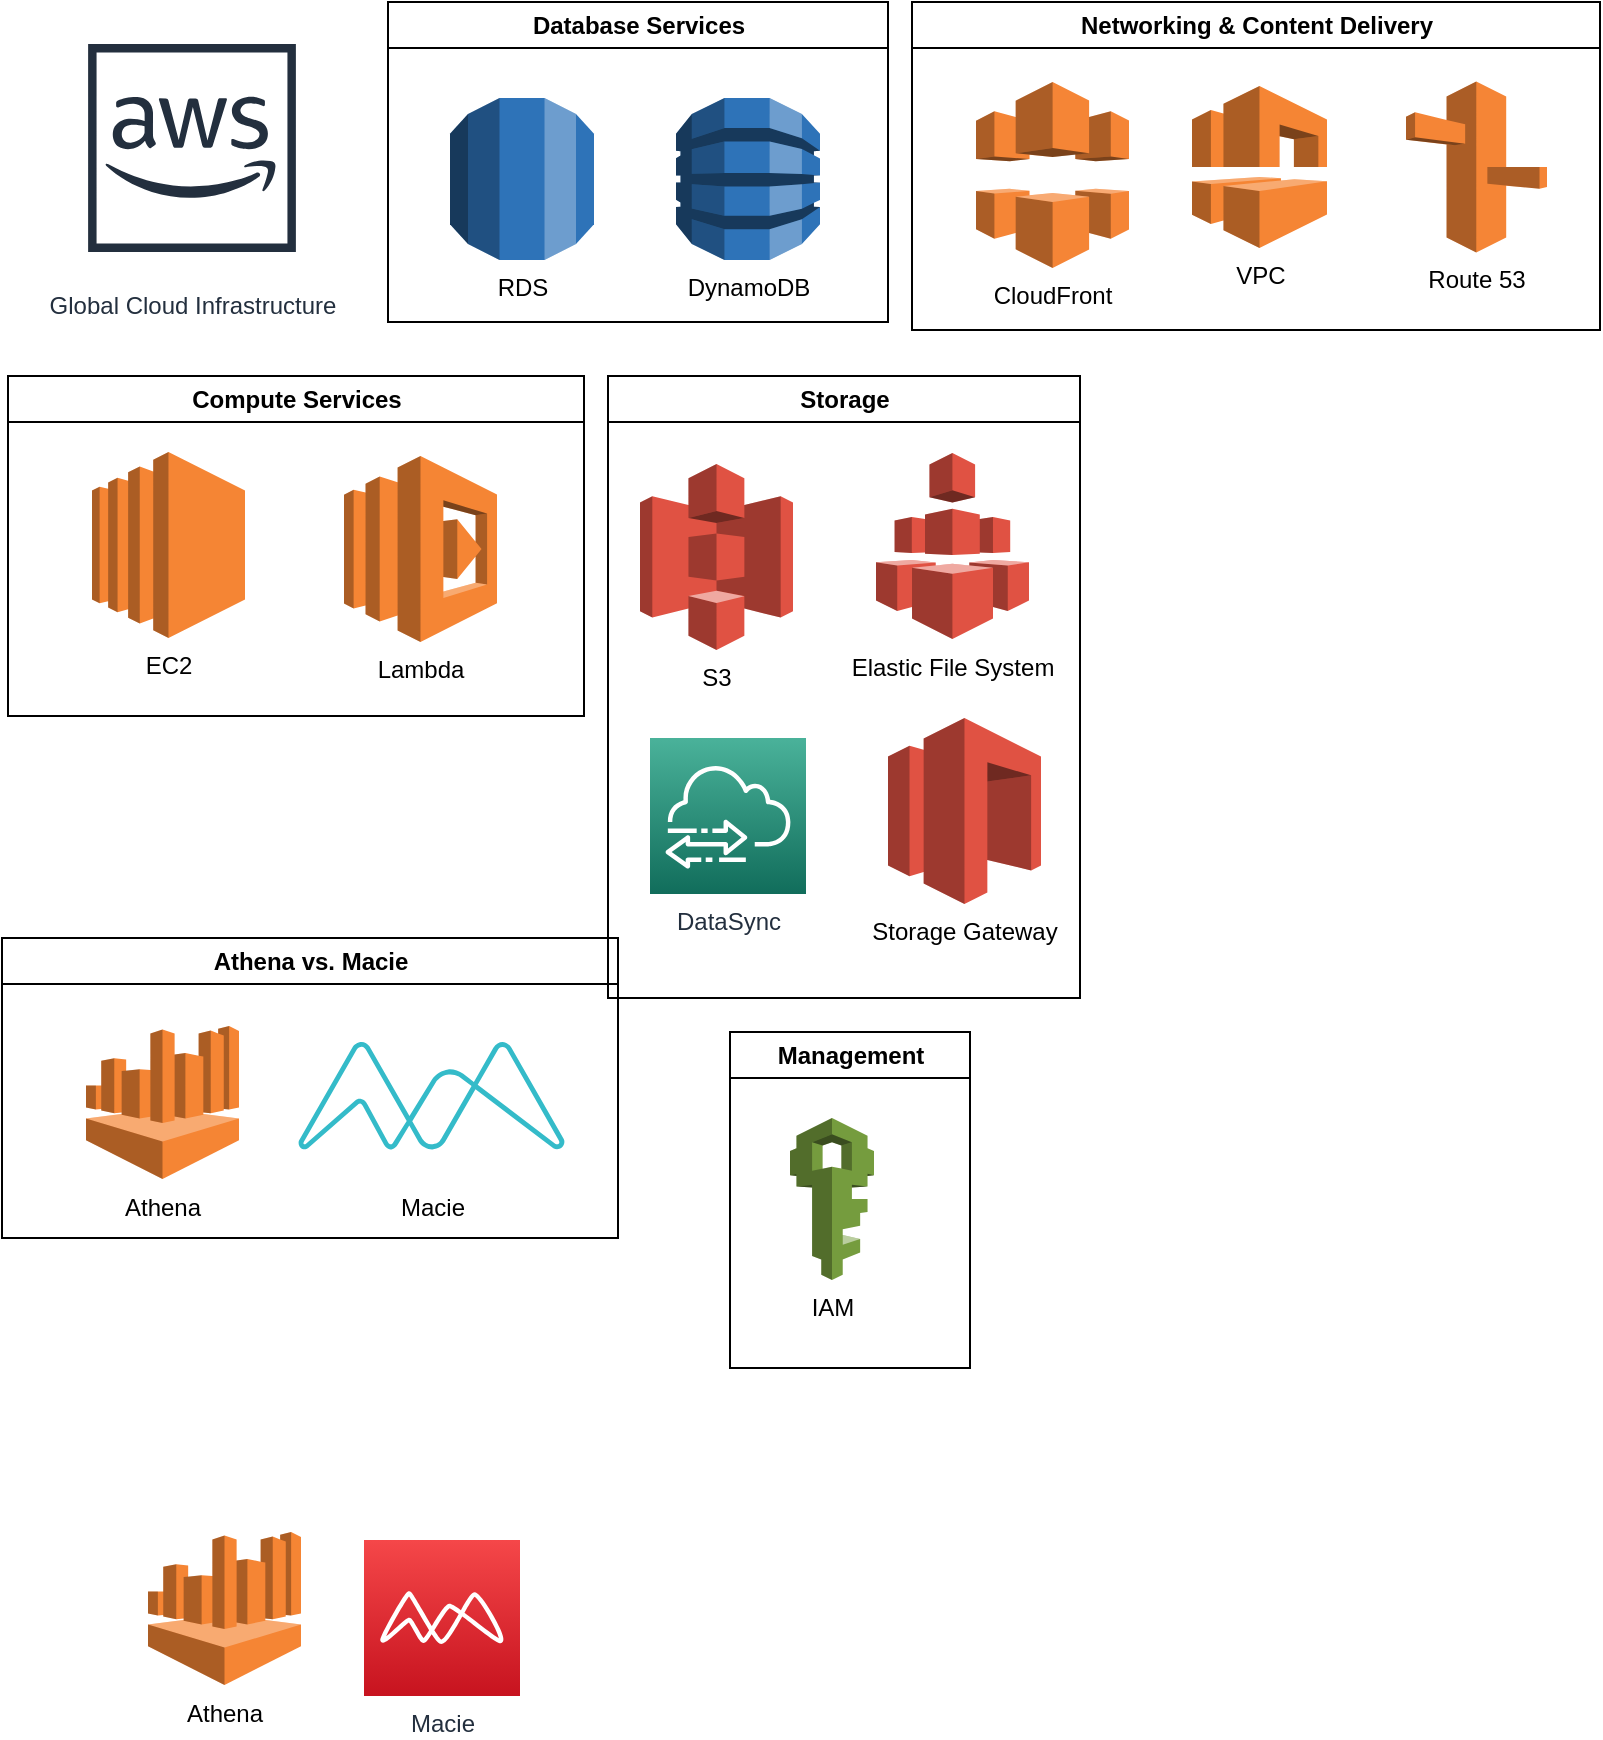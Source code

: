 <mxfile version="20.0.3" type="device" pages="12"><diagram id="g4N0oCwkFkT7qxewQSJN" name="AWS"><mxGraphModel dx="1351" dy="883" grid="0" gridSize="10" guides="1" tooltips="1" connect="1" arrows="1" fold="1" page="1" pageScale="1" pageWidth="850" pageHeight="1100" math="0" shadow="0"><root><mxCell id="0"/><mxCell id="1" parent="0"/><mxCell id="y8fSneac0aJO7haLQj1v-3" value="Networking &amp;amp; Content Delivery" style="swimlane;rounded=0;fontFamily=Helvetica;fontSize=12;fontColor=default;fillColor=none;gradientColor=none;html=1;" parent="1" vertex="1"><mxGeometry x="474" y="24" width="344" height="164" as="geometry"><mxRectangle x="538" y="267" width="211" height="26" as="alternateBounds"/></mxGeometry></mxCell><UserObject label="CloudFront" link="data:page/id,BlqKHv6oDQqikx1qvzH0" id="y8fSneac0aJO7haLQj1v-4"><mxCell style="outlineConnect=0;dashed=0;verticalLabelPosition=bottom;verticalAlign=top;align=center;html=1;shape=mxgraph.aws3.cloudfront;fillColor=#F58536;gradientColor=none;rounded=0;fontFamily=Helvetica;fontSize=12;fontColor=default;" parent="y8fSneac0aJO7haLQj1v-3" vertex="1"><mxGeometry x="32" y="40" width="76.5" height="93" as="geometry"/></mxCell></UserObject><UserObject label="VPC" link="data:page/id,2PMXaUGsAAvPs8_0LfwV" id="OrhXKU8C5kMWmyirEs1M-2"><mxCell style="outlineConnect=0;dashed=0;verticalLabelPosition=bottom;verticalAlign=top;align=center;html=1;shape=mxgraph.aws3.vpc;fillColor=#F58534;gradientColor=none;" parent="y8fSneac0aJO7haLQj1v-3" vertex="1"><mxGeometry x="140" y="42" width="67.5" height="81" as="geometry"/></mxCell></UserObject><mxCell id="oo_U_ErQ7Csq_hcf51TN-1" value="Route 53" style="outlineConnect=0;dashed=0;verticalLabelPosition=bottom;verticalAlign=top;align=center;html=1;shape=mxgraph.aws3.route_53;fillColor=#F58536;gradientColor=none;fontFamily=Helvetica;fontSize=12;fontColor=default;" parent="y8fSneac0aJO7haLQj1v-3" vertex="1"><mxGeometry x="247" y="39.75" width="70.5" height="85.5" as="geometry"/></mxCell><UserObject label="Database Services" link="data:page/id,m-6Jq4R4e-WpC_bq5HKM" id="aaaOjih-PIlaR-qT4jQc-6"><mxCell style="swimlane;fontFamily=Helvetica;fontSize=12;fontColor=default;html=1;" parent="1" vertex="1"><mxGeometry x="212" y="24" width="250" height="160" as="geometry"><mxRectangle x="94" y="452" width="141" height="26" as="alternateBounds"/></mxGeometry></mxCell></UserObject><UserObject label="RDS" id="1pvZy0wDmJ1xIHIeuy4V-1"><mxCell style="outlineConnect=0;dashed=0;verticalLabelPosition=bottom;verticalAlign=top;align=center;html=1;shape=mxgraph.aws3.rds;fillColor=#2E73B8;gradientColor=none;" parent="aaaOjih-PIlaR-qT4jQc-6" vertex="1"><mxGeometry x="31" y="48" width="72" height="81" as="geometry"/></mxCell></UserObject><UserObject label="DynamoDB" id="WSKasKTmZeWhSNLYjZPM-1"><mxCell style="outlineConnect=0;dashed=0;verticalLabelPosition=bottom;verticalAlign=top;align=center;html=1;shape=mxgraph.aws3.dynamo_db;fillColor=#2E73B8;gradientColor=none;fontFamily=Helvetica;fontSize=12;fontColor=default;" parent="aaaOjih-PIlaR-qT4jQc-6" vertex="1"><mxGeometry x="144" y="48" width="72" height="81" as="geometry"/></mxCell></UserObject><mxCell id="gEFHJb9T1h8jvn6G_PKM-2" value="Compute Services" style="swimlane;fontFamily=Helvetica;fontSize=12;fontColor=default;html=1;" parent="1" vertex="1"><mxGeometry x="22" y="211" width="288" height="170" as="geometry"/></mxCell><UserObject label="EC2" link="data:page/id,qrlXNt_7us3KI3_HmokI" id="_Y8awVlVoBUyPaN0zkr--1"><mxCell style="outlineConnect=0;dashed=0;verticalLabelPosition=bottom;verticalAlign=top;align=center;html=1;shape=mxgraph.aws3.ec2;fillColor=#F58534;gradientColor=none;" parent="gEFHJb9T1h8jvn6G_PKM-2" vertex="1"><mxGeometry x="42" y="38" width="76.5" height="93" as="geometry"/></mxCell></UserObject><UserObject label="Lambda" link="data:page/id,qrlXNt_7us3KI3_HmokI" id="y8fSneac0aJO7haLQj1v-1"><mxCell style="outlineConnect=0;dashed=0;verticalLabelPosition=bottom;verticalAlign=top;align=center;html=1;shape=mxgraph.aws3.lambda;fillColor=#F58534;gradientColor=none;rounded=0;fontFamily=Helvetica;fontSize=12;fontColor=default;" parent="gEFHJb9T1h8jvn6G_PKM-2" vertex="1"><mxGeometry x="168" y="40" width="76.5" height="93" as="geometry"/></mxCell></UserObject><UserObject label="Global Cloud Infrastructure" link="data:page/id,eG-T9gngkBtkDU_QO2F8" id="f2oJwdsWrYwYQtBrhnQ4-1"><mxCell style="sketch=0;outlineConnect=0;fontColor=#232F3E;gradientColor=none;strokeColor=#232F3E;fillColor=#ffffff;dashed=0;verticalLabelPosition=bottom;verticalAlign=top;align=center;html=1;fontSize=12;fontStyle=0;aspect=fixed;shape=mxgraph.aws4.resourceIcon;resIcon=mxgraph.aws4.aws_cloud;fontFamily=Helvetica;" parent="1" vertex="1"><mxGeometry x="49" y="32" width="130" height="130" as="geometry"/></mxCell></UserObject><mxCell id="oo_U_ErQ7Csq_hcf51TN-3" value="Management" style="swimlane;fontFamily=Helvetica;fontSize=12;fontColor=default;html=1;" parent="1" vertex="1"><mxGeometry x="383" y="539" width="120" height="168" as="geometry"/></mxCell><UserObject label="IAM" link="data:page/id,AzW-Qjsfigd1hSu0lyFE" id="_Y8awVlVoBUyPaN0zkr--2"><mxCell style="outlineConnect=0;dashed=0;verticalLabelPosition=bottom;verticalAlign=top;align=center;html=1;shape=mxgraph.aws3.iam;fillColor=#759C3E;gradientColor=none;" parent="oo_U_ErQ7Csq_hcf51TN-3" vertex="1"><mxGeometry x="30" y="43" width="42" height="81" as="geometry"/></mxCell></UserObject><mxCell id="oo_U_ErQ7Csq_hcf51TN-5" value="Storage" style="swimlane;fontFamily=Helvetica;fontSize=12;fontColor=default;html=1;" parent="1" vertex="1"><mxGeometry x="322" y="211" width="236" height="311" as="geometry"/></mxCell><UserObject label="S3" link="data:page/id,cy3ZAscBS7-Xr26Mg8VH" id="_Y8awVlVoBUyPaN0zkr--3"><mxCell style="outlineConnect=0;dashed=0;verticalLabelPosition=bottom;verticalAlign=top;align=center;html=1;shape=mxgraph.aws3.s3;fillColor=#E05243;gradientColor=none;" parent="oo_U_ErQ7Csq_hcf51TN-5" vertex="1"><mxGeometry x="16" y="44" width="76.5" height="93" as="geometry"/></mxCell></UserObject><UserObject label="Elastic File System" link="data:page/id,mfCYWMntzsoT-UDgO1zM" id="OrhXKU8C5kMWmyirEs1M-1"><mxCell style="outlineConnect=0;dashed=0;verticalLabelPosition=bottom;verticalAlign=top;align=center;html=1;shape=mxgraph.aws3.efs;fillColor=#E05243;gradientColor=none;" parent="oo_U_ErQ7Csq_hcf51TN-5" vertex="1"><mxGeometry x="134" y="38.5" width="76.5" height="93" as="geometry"/></mxCell></UserObject><UserObject label="Storage Gateway" link="data:page/id,Lw6LWJqE_Ex-kixulPb9" id="iAM9oAJkdL9rgozNovmn-1"><mxCell style="outlineConnect=0;dashed=0;verticalLabelPosition=bottom;verticalAlign=top;align=center;html=1;shape=mxgraph.aws3.storage_gateway;fillColor=#E05243;gradientColor=none;" vertex="1" parent="oo_U_ErQ7Csq_hcf51TN-5"><mxGeometry x="140" y="171" width="76.5" height="93" as="geometry"/></mxCell></UserObject><UserObject label="DataSync" link="data:page/id,YxWeBsPrVb3XEf2F3cx-" id="BSRn5NZC72D8fOXnk4Jp-1"><mxCell style="sketch=0;points=[[0,0,0],[0.25,0,0],[0.5,0,0],[0.75,0,0],[1,0,0],[0,1,0],[0.25,1,0],[0.5,1,0],[0.75,1,0],[1,1,0],[0,0.25,0],[0,0.5,0],[0,0.75,0],[1,0.25,0],[1,0.5,0],[1,0.75,0]];outlineConnect=0;fontColor=#232F3E;gradientColor=#4AB29A;gradientDirection=north;fillColor=#116D5B;strokeColor=#ffffff;dashed=0;verticalLabelPosition=bottom;verticalAlign=top;align=center;html=1;fontSize=12;fontStyle=0;aspect=fixed;shape=mxgraph.aws4.resourceIcon;resIcon=mxgraph.aws4.datasync;" vertex="1" parent="oo_U_ErQ7Csq_hcf51TN-5"><mxGeometry x="21" y="181" width="78" height="78" as="geometry"/></mxCell></UserObject><mxCell id="rGZ2SmNa1eMpOFlzn31O-1" value="Athena" style="outlineConnect=0;dashed=0;verticalLabelPosition=bottom;verticalAlign=top;align=center;html=1;shape=mxgraph.aws3.athena;fillColor=#F58534;gradientColor=none;labelBackgroundColor=none;fontSize=12;fontColor=default;strokeColor=default;strokeWidth=1;" parent="1" vertex="1"><mxGeometry x="92" y="789" width="76.5" height="76.5" as="geometry"/></mxCell><mxCell id="rGZ2SmNa1eMpOFlzn31O-4" value="Macie" style="sketch=0;points=[[0,0,0],[0.25,0,0],[0.5,0,0],[0.75,0,0],[1,0,0],[0,1,0],[0.25,1,0],[0.5,1,0],[0.75,1,0],[1,1,0],[0,0.25,0],[0,0.5,0],[0,0.75,0],[1,0.25,0],[1,0.5,0],[1,0.75,0]];outlineConnect=0;fontColor=#232F3E;gradientColor=#F54749;gradientDirection=north;fillColor=#C7131F;strokeColor=#ffffff;dashed=0;verticalLabelPosition=bottom;verticalAlign=top;align=center;html=1;fontSize=12;fontStyle=0;aspect=fixed;shape=mxgraph.aws4.resourceIcon;resIcon=mxgraph.aws4.macie;labelBackgroundColor=none;" parent="1" vertex="1"><mxGeometry x="200" y="793" width="78" height="78" as="geometry"/></mxCell><UserObject label="Athena vs. Macie" link="data:page/id,k_70PLAjKS84uvKC4Hfq" id="0UyQYhmX4IOWlKFn42EI-1"><mxCell style="swimlane;labelBackgroundColor=none;fontSize=12;fontColor=default;strokeColor=default;strokeWidth=1;fillColor=none;gradientColor=none;html=1;" parent="1" vertex="1"><mxGeometry x="19" y="492" width="308" height="150" as="geometry"/></mxCell></UserObject><mxCell id="0UyQYhmX4IOWlKFn42EI-2" value="Athena" style="outlineConnect=0;dashed=0;verticalLabelPosition=bottom;verticalAlign=top;align=center;html=1;shape=mxgraph.aws3.athena;fillColor=#F58534;gradientColor=none;labelBackgroundColor=none;fontSize=12;fontColor=default;strokeColor=default;strokeWidth=1;" parent="0UyQYhmX4IOWlKFn42EI-1" vertex="1"><mxGeometry x="42" y="44" width="76.5" height="76.5" as="geometry"/></mxCell><mxCell id="0UyQYhmX4IOWlKFn42EI-3" value="Macie" style="outlineConnect=0;dashed=0;verticalLabelPosition=bottom;verticalAlign=top;align=center;html=1;shape=mxgraph.aws3.macie;fillColor=#34BBC9;gradientColor=none;pointerEvents=1;labelBackgroundColor=none;fontSize=12;fontColor=default;strokeColor=default;strokeWidth=1;spacingTop=15;" parent="0UyQYhmX4IOWlKFn42EI-1" vertex="1"><mxGeometry x="148" y="52" width="133.5" height="54" as="geometry"/></mxCell></root></mxGraphModel></diagram><diagram id="eG-T9gngkBtkDU_QO2F8" name="Global Cloud Infrastructure"><mxGraphModel dx="1051" dy="687" grid="0" gridSize="10" guides="1" tooltips="1" connect="1" arrows="1" fold="1" page="1" pageScale="1" pageWidth="1100" pageHeight="850" math="0" shadow="0"><root><mxCell id="0"/><mxCell id="1" parent="0"/><mxCell id="Tj9o5Ir18rWelxiNp1H--2" value="" style="rounded=1;whiteSpace=wrap;html=1;labelBackgroundColor=none;fontSize=12;fontColor=default;strokeColor=default;strokeWidth=1;fillColor=none;gradientColor=none;" parent="1" vertex="1"><mxGeometry x="519" y="107" width="530" height="323" as="geometry"/></mxCell><mxCell id="war_XrAgPHkDrMQoebAG-1" value="" style="sketch=0;outlineConnect=0;fontColor=#232F3E;gradientColor=none;strokeColor=#232F3E;fillColor=#ffffff;dashed=0;verticalLabelPosition=bottom;verticalAlign=top;align=center;html=1;fontSize=12;fontStyle=0;aspect=fixed;shape=mxgraph.aws4.resourceIcon;resIcon=mxgraph.aws4.aws_cloud;fontFamily=Helvetica;" parent="1" vertex="1"><mxGeometry x="18" y="30" width="108" height="108" as="geometry"/></mxCell><mxCell id="war_XrAgPHkDrMQoebAG-3" value="Global Cloud Infrastructure" style="text;strokeColor=none;fillColor=none;html=1;fontSize=24;fontStyle=1;verticalAlign=middle;align=left;fontFamily=Helvetica;fontColor=default;" parent="1" vertex="1"><mxGeometry x="141" y="50" width="334" height="40" as="geometry"/></mxCell><mxCell id="war_XrAgPHkDrMQoebAG-4" value="Physical location around the world" style="text;html=1;strokeColor=none;fillColor=none;align=center;verticalAlign=middle;whiteSpace=wrap;rounded=0;fontFamily=Helvetica;fontSize=12;fontColor=default;" parent="1" vertex="1"><mxGeometry x="145" y="225" width="250" height="46" as="geometry"/></mxCell><mxCell id="war_XrAgPHkDrMQoebAG-5" value="Region" style="text;strokeColor=none;fillColor=none;html=1;fontSize=24;fontStyle=1;verticalAlign=middle;align=left;fontFamily=Helvetica;fontColor=default;" parent="1" vertex="1"><mxGeometry x="149" y="182" width="100" height="40" as="geometry"/></mxCell><mxCell id="war_XrAgPHkDrMQoebAG-8" value="Availability Zone" style="text;strokeColor=none;fillColor=none;html=1;fontSize=24;fontStyle=1;verticalAlign=middle;align=left;fontFamily=Helvetica;fontColor=default;" parent="1" vertex="1"><mxGeometry x="169" y="292" width="270" height="38" as="geometry"/></mxCell><mxCell id="69yKGUfWOQXUg6cTKmFX-1" value="Engineered to be isolated from failures." style="text;html=1;strokeColor=none;fillColor=none;align=center;verticalAlign=middle;whiteSpace=wrap;rounded=0;fontFamily=Helvetica;fontSize=12;fontColor=default;" parent="1" vertex="1"><mxGeometry x="169" y="315" width="234" height="49" as="geometry"/></mxCell><mxCell id="8G_PFFybMRg-M5RVW1Hq-2" value="Region" style="rounded=1;arcSize=10;dashed=1;fillColor=none;gradientColor=none;dashPattern=1 1;strokeWidth=2;labelBackgroundColor=none;fontSize=12;fontColor=default;html=1;labelPosition=center;verticalLabelPosition=bottom;align=center;verticalAlign=top;spacingBottom=10;spacingTop=-25;fontStyle=1" parent="1" vertex="1"><mxGeometry x="555" y="147" width="456" height="252" as="geometry"/></mxCell><mxCell id="8G_PFFybMRg-M5RVW1Hq-4" value="" style="rounded=1;arcSize=10;dashed=1;fillColor=none;gradientColor=none;dashPattern=1 1;strokeWidth=2;labelBackgroundColor=none;fontSize=12;fontColor=default;html=1;" parent="1" vertex="1"><mxGeometry x="26.25" y="186.25" width="111.75" height="63.75" as="geometry"/></mxCell><mxCell id="8G_PFFybMRg-M5RVW1Hq-5" value="" style="rounded=1;arcSize=10;dashed=1;strokeColor=#F59D56;fillColor=none;gradientColor=none;dashPattern=8 4;strokeWidth=2;labelBackgroundColor=none;fontSize=12;fontColor=default;html=1;" parent="1" vertex="1"><mxGeometry x="29" y="271" width="112" height="73.75" as="geometry"/></mxCell><mxCell id="EezGDEKUuQW1GE2DQZVL-1" value="Availability Zone" style="rounded=1;arcSize=10;dashed=1;strokeColor=#F59D56;fillColor=none;gradientColor=none;dashPattern=8 4;strokeWidth=2;labelBackgroundColor=none;fontSize=12;fontColor=default;html=1;labelPosition=center;verticalLabelPosition=bottom;align=center;verticalAlign=top;spacingTop=-25;fontStyle=1" parent="1" vertex="1"><mxGeometry x="586" y="177" width="182" height="186" as="geometry"/></mxCell><mxCell id="Tj9o5Ir18rWelxiNp1H--1" value="AWS" style="html=1;verticalLabelPosition=middle;align=left;labelBackgroundColor=none;verticalAlign=bottom;strokeWidth=2;strokeColor=#FF8000;shadow=0;dashed=0;shape=mxgraph.ios7.icons.cloud;fontSize=23;fontColor=#FFFFFF;fillColor=#FF9933;gradientColor=none;labelPosition=center;fontStyle=1;spacingLeft=11;" parent="1" vertex="1"><mxGeometry x="541" y="57" width="124" height="72" as="geometry"/></mxCell><mxCell id="Tj9o5Ir18rWelxiNp1H--3" value="Availability Zone" style="rounded=1;arcSize=10;dashed=1;strokeColor=#F59D56;fillColor=none;gradientColor=none;dashPattern=8 4;strokeWidth=2;labelBackgroundColor=none;fontSize=12;fontColor=default;html=1;labelPosition=center;verticalLabelPosition=bottom;align=center;verticalAlign=top;spacingTop=-25;fontStyle=1" parent="1" vertex="1"><mxGeometry x="800" y="175.5" width="182" height="186" as="geometry"/></mxCell><mxCell id="Tj9o5Ir18rWelxiNp1H--4" value="Data Center" style="verticalLabelPosition=bottom;html=1;verticalAlign=top;strokeWidth=1;align=center;outlineConnect=0;dashed=0;outlineConnect=0;shape=mxgraph.aws3d.dataCenter;strokeColor=#5E5E5E;aspect=fixed;labelBackgroundColor=none;fontSize=12;fontColor=default;fillColor=none;gradientColor=none;" parent="1" vertex="1"><mxGeometry x="600.9" y="226" width="64.1" height="74" as="geometry"/></mxCell><mxCell id="Tj9o5Ir18rWelxiNp1H--5" value="Data Center" style="verticalLabelPosition=bottom;html=1;verticalAlign=top;strokeWidth=1;align=center;outlineConnect=0;dashed=0;outlineConnect=0;shape=mxgraph.aws3d.dataCenter;strokeColor=#5E5E5E;aspect=fixed;labelBackgroundColor=none;fontSize=12;fontColor=default;fillColor=none;gradientColor=none;" parent="1" vertex="1"><mxGeometry x="683.9" y="224" width="64.1" height="74" as="geometry"/></mxCell><mxCell id="Tj9o5Ir18rWelxiNp1H--6" value="Data Center" style="verticalLabelPosition=bottom;html=1;verticalAlign=top;strokeWidth=1;align=center;outlineConnect=0;dashed=0;outlineConnect=0;shape=mxgraph.aws3d.dataCenter;strokeColor=#5E5E5E;aspect=fixed;labelBackgroundColor=none;fontSize=12;fontColor=default;fillColor=none;gradientColor=none;" parent="1" vertex="1"><mxGeometry x="819" y="222" width="64.1" height="74" as="geometry"/></mxCell><mxCell id="Tj9o5Ir18rWelxiNp1H--7" value="Data Center" style="verticalLabelPosition=bottom;html=1;verticalAlign=top;strokeWidth=1;align=center;outlineConnect=0;dashed=0;outlineConnect=0;shape=mxgraph.aws3d.dataCenter;strokeColor=#5E5E5E;aspect=fixed;labelBackgroundColor=none;fontSize=12;fontColor=default;fillColor=none;gradientColor=none;" parent="1" vertex="1"><mxGeometry x="902" y="222" width="64.1" height="74" as="geometry"/></mxCell></root></mxGraphModel></diagram><diagram id="cy3ZAscBS7-Xr26Mg8VH" name="S3"><mxGraphModel dx="1113" dy="727" grid="0" gridSize="10" guides="1" tooltips="1" connect="1" arrows="1" fold="1" page="1" pageScale="1" pageWidth="1100" pageHeight="850" math="0" shadow="0"><root><mxCell id="0"/><mxCell id="1" parent="0"/><UserObject label="" id="uu1kima8d52mU0sqaqbY-1"><mxCell style="outlineConnect=0;dashed=0;verticalLabelPosition=bottom;verticalAlign=top;align=center;html=1;shape=mxgraph.aws3.s3;fillColor=#E05243;gradientColor=none;" parent="1" vertex="1"><mxGeometry x="22" y="26" width="76.5" height="93" as="geometry"/></mxCell></UserObject><mxCell id="uu1kima8d52mU0sqaqbY-4" value="Simple Storage Service (S3)" style="text;strokeColor=none;fillColor=none;html=1;fontSize=24;fontStyle=1;verticalAlign=middle;align=left;fontFamily=Helvetica;fontColor=default;" parent="1" vertex="1"><mxGeometry x="135" y="49" width="100" height="40" as="geometry"/></mxCell><mxCell id="VDySA4cvixmCOwY0uZgX-1" value="&lt;ul&gt;&lt;li&gt;Object based (Just files)&lt;/li&gt;&lt;li&gt;Files can be 0 Bytes to 5 TB&lt;/li&gt;&lt;li&gt;Unlimited storage&lt;/li&gt;&lt;li&gt;Files are stored in buckets&lt;/li&gt;&lt;li&gt;S3 is a universal namespace - names must be globally unique&lt;/li&gt;&lt;ul&gt;&lt;li&gt;https://acloudguru.s3.amazonaws.com&lt;/li&gt;&lt;li&gt;https://acloudguru.us-east-1.amazonaws.com&lt;/li&gt;&lt;/ul&gt;&lt;li&gt;Not suitable to install an operation system or database on&lt;/li&gt;&lt;li&gt;Success uploads respond with &lt;b&gt;200 OK&lt;/b&gt;&lt;/li&gt;&lt;li&gt;You can turn on &lt;b&gt;MFA Delete&lt;/b&gt;&lt;/li&gt;&lt;/ul&gt;" style="text;strokeColor=none;fillColor=none;html=1;whiteSpace=wrap;verticalAlign=middle;overflow=hidden;align=left;" parent="1" vertex="1"><mxGeometry x="10" y="547" width="440" height="166" as="geometry"/></mxCell><mxCell id="VDySA4cvixmCOwY0uZgX-2" value="Exam Tips" style="text;strokeColor=none;fillColor=none;html=1;fontSize=24;fontStyle=1;verticalAlign=middle;align=left;fontFamily=Helvetica;fontColor=default;" parent="1" vertex="1"><mxGeometry x="43" y="519" width="100" height="40" as="geometry"/></mxCell><mxCell id="VDySA4cvixmCOwY0uZgX-3" value="Key Fundamentals" style="text;strokeColor=none;fillColor=none;html=1;fontSize=24;fontStyle=1;verticalAlign=middle;align=left;fontFamily=Helvetica;fontColor=default;" parent="1" vertex="1"><mxGeometry x="453" y="525" width="100" height="40" as="geometry"/></mxCell><mxCell id="VDySA4cvixmCOwY0uZgX-4" value="&lt;ul&gt;&lt;li&gt;Key&lt;br&gt;&lt;/li&gt;&lt;li&gt;Value&lt;/li&gt;&lt;li&gt;Version ID&lt;/li&gt;&lt;li&gt;Metadata&lt;/li&gt;&lt;li&gt;Subresources:&lt;/li&gt;&lt;ul&gt;&lt;li&gt;Access Control Lists&lt;/li&gt;&lt;li&gt;Torrent&lt;/li&gt;&lt;/ul&gt;&lt;li&gt;&quot;Read after Writes Consistency&quot; for PUTs of new Objects&lt;/li&gt;&lt;li&gt;&quot;Eventual Consistency&quot; for overwrites and deletes&lt;/li&gt;&lt;/ul&gt;" style="text;strokeColor=none;fillColor=none;html=1;whiteSpace=wrap;verticalAlign=middle;overflow=hidden;" parent="1" vertex="1"><mxGeometry x="470" y="555" width="350" height="156" as="geometry"/></mxCell><mxCell id="VDySA4cvixmCOwY0uZgX-6" value="Storage Classes" style="text;strokeColor=none;fillColor=none;html=1;fontSize=24;fontStyle=1;verticalAlign=middle;align=left;fontFamily=Helvetica;fontColor=default;" parent="1" vertex="1"><mxGeometry x="25" y="126" width="222" height="40" as="geometry"/></mxCell><mxCell id="VDySA4cvixmCOwY0uZgX-8" value="S3 Standard" style="text;strokeColor=none;fillColor=none;html=1;fontSize=17;fontStyle=1;verticalAlign=middle;align=left;fontFamily=Helvetica;fontColor=default;" parent="1" vertex="1"><mxGeometry x="79" y="180" width="72" height="40" as="geometry"/></mxCell><mxCell id="VDySA4cvixmCOwY0uZgX-11" value="S3 - IA" style="text;strokeColor=none;fillColor=none;html=1;fontSize=17;fontStyle=1;verticalAlign=middle;align=left;fontFamily=Helvetica;fontColor=default;" parent="1" vertex="1"><mxGeometry x="345" y="176" width="72" height="40" as="geometry"/></mxCell><mxCell id="VDySA4cvixmCOwY0uZgX-13" value="S3 One Zone - IA" style="text;strokeColor=none;fillColor=none;html=1;fontSize=17;fontStyle=1;verticalAlign=middle;align=left;fontFamily=Helvetica;fontColor=default;" parent="1" vertex="1"><mxGeometry x="569" y="180" width="176" height="36" as="geometry"/></mxCell><mxCell id="VDySA4cvixmCOwY0uZgX-15" value="S3 Intelligent Tiering" style="text;strokeColor=none;fillColor=none;html=1;fontSize=17;fontStyle=1;verticalAlign=middle;align=left;fontFamily=Helvetica;fontColor=default;" parent="1" vertex="1"><mxGeometry x="79" y="343" width="72" height="40" as="geometry"/></mxCell><mxCell id="VDySA4cvixmCOwY0uZgX-17" value="S3 Glacier" style="text;strokeColor=none;fillColor=none;html=1;fontSize=17;fontStyle=1;verticalAlign=middle;align=left;fontFamily=Helvetica;fontColor=default;" parent="1" vertex="1"><mxGeometry x="355" y="342" width="72" height="40" as="geometry"/></mxCell><mxCell id="VDySA4cvixmCOwY0uZgX-19" value="S3 Glacier Deep Archive" style="text;strokeColor=none;fillColor=none;html=1;fontSize=17;fontStyle=1;verticalAlign=middle;align=left;fontFamily=Helvetica;fontColor=default;" parent="1" vertex="1"><mxGeometry x="582" y="333" width="200" height="40" as="geometry"/></mxCell><mxCell id="VDySA4cvixmCOwY0uZgX-28" value="Infrequently accessed" style="text;html=1;strokeColor=none;fillColor=none;align=left;verticalAlign=middle;whiteSpace=wrap;rounded=0;fontSize=12;" parent="1" vertex="1"><mxGeometry x="343" y="217" width="202" height="26" as="geometry"/></mxCell><mxCell id="VDySA4cvixmCOwY0uZgX-29" value="Will switch which tier you use automatically.&lt;br&gt;" style="text;html=1;strokeColor=none;fillColor=none;align=left;verticalAlign=middle;whiteSpace=wrap;rounded=0;fontSize=12;" parent="1" vertex="1"><mxGeometry x="72" y="390" width="214" height="59" as="geometry"/></mxCell><mxCell id="VDySA4cvixmCOwY0uZgX-32" value="Configure retrieval time from minutes to hours" style="text;html=1;strokeColor=none;fillColor=none;align=left;verticalAlign=middle;whiteSpace=wrap;rounded=0;fontSize=12;" parent="1" vertex="1"><mxGeometry x="335" y="391.5" width="172" height="53" as="geometry"/></mxCell><mxCell id="VDySA4cvixmCOwY0uZgX-33" value="Even cheaper the IA, because you only pay for one zone (no resilliancy)" style="text;html=1;strokeColor=none;fillColor=none;align=left;verticalAlign=middle;whiteSpace=wrap;rounded=0;fontSize=12;" parent="1" vertex="1"><mxGeometry x="575" y="214" width="214" height="54" as="geometry"/></mxCell><mxCell id="VDySA4cvixmCOwY0uZgX-34" value="Lowest cost&lt;br&gt;Retrieval time of 12 hours is acceptable" style="text;html=1;strokeColor=none;fillColor=none;align=left;verticalAlign=middle;whiteSpace=wrap;rounded=0;fontSize=12;" parent="1" vertex="1"><mxGeometry x="582" y="357" width="220" height="63" as="geometry"/></mxCell><mxCell id="VDySA4cvixmCOwY0uZgX-35" value="99.99% availability&lt;br&gt;100.0% durability&lt;br&gt;Stored redundantly across multiple facilities, and designed to sustain the loss of 2 facilities concurrently" style="text;html=1;strokeColor=none;fillColor=none;align=left;verticalAlign=middle;whiteSpace=wrap;rounded=0;fontSize=12;" parent="1" vertex="1"><mxGeometry x="72" y="226" width="200" height="76" as="geometry"/></mxCell><mxCell id="Kk2jlb7Sxxm9UcDbGL4--1" value="Exam Tip:&lt;br&gt;&lt;span style=&quot;font-weight: normal;&quot;&gt;Read S3 FAQs before taking exam!&lt;/span&gt;" style="shape=note;whiteSpace=wrap;html=1;backgroundOutline=1;darkOpacity=0.05;rounded=0;fontFamily=Helvetica;fontSize=12;fontColor=default;fillColor=#33FFFF;gradientColor=none;align=left;strokeWidth=1;opacity=20;fontStyle=1" parent="1" vertex="1"><mxGeometry x="525" y="58" width="216" height="58" as="geometry"/></mxCell><mxCell id="k2G5EVcKsNAiFan7ajaw-1" value="" style="shape=note;whiteSpace=wrap;html=1;backgroundOutline=1;darkOpacity=0.05;rounded=0;fontFamily=Helvetica;fontSize=12;fontColor=default;fillColor=#33FFFF;gradientColor=none;align=left;strokeWidth=1;opacity=20;fontStyle=1" parent="1" vertex="1"><mxGeometry x="17" y="513" width="370" height="225" as="geometry"/></mxCell><mxCell id="EHmJbTTaLzNVnmk0Ouc_-8" value="&lt;span style=&quot;font-weight: normal; font-size: 15px;&quot;&gt;mybucket&lt;/span&gt;/folder1/subfolder1&lt;span style=&quot;font-weight: normal; font-size: 15px;&quot;&gt;/myfile.jpg -&amp;gt; folder1/subfolder1&lt;/span&gt;" style="text;strokeColor=none;fillColor=none;html=1;fontSize=15;fontStyle=1;verticalAlign=middle;align=left;fontFamily=Helvetica;fontColor=default;" parent="1" vertex="1"><mxGeometry x="862.5" y="223.5" width="514" height="44" as="geometry"/></mxCell><mxCell id="EHmJbTTaLzNVnmk0Ouc_-9" value="S3 Prefixes" style="text;strokeColor=none;fillColor=none;html=1;fontSize=17;fontStyle=1;verticalAlign=middle;align=left;fontFamily=Helvetica;fontColor=default;" parent="1" vertex="1"><mxGeometry x="867" y="154" width="98" height="32" as="geometry"/></mxCell><mxCell id="EHmJbTTaLzNVnmk0Ouc_-12" value="More prefixes = better performance" style="rounded=0;whiteSpace=wrap;html=1;labelBackgroundColor=none;fontSize=12;fontColor=default;strokeColor=default;strokeWidth=1;fillColor=#33FFFF;gradientColor=none;opacity=20;align=left;" parent="1" vertex="1"><mxGeometry x="930.75" y="195" width="210" height="22" as="geometry"/></mxCell><mxCell id="EHmJbTTaLzNVnmk0Ouc_-17" style="edgeStyle=none;rounded=0;orthogonalLoop=1;jettySize=auto;html=1;fontSize=15;startArrow=classic;startFill=1;" parent="1" source="EHmJbTTaLzNVnmk0Ouc_-13" target="EHmJbTTaLzNVnmk0Ouc_-14" edge="1"><mxGeometry relative="1" as="geometry"/></mxCell><mxCell id="EHmJbTTaLzNVnmk0Ouc_-13" value="KMS" style="outlineConnect=0;dashed=0;verticalLabelPosition=bottom;verticalAlign=top;align=center;html=1;shape=mxgraph.aws3.kms;fillColor=#759C3E;gradientColor=none;fontSize=12;strokeColor=default;" parent="1" vertex="1"><mxGeometry x="1300" y="252" width="76.5" height="93" as="geometry"/></mxCell><mxCell id="EHmJbTTaLzNVnmk0Ouc_-14" value="S3 Bucket" style="outlineConnect=0;dashed=0;verticalLabelPosition=bottom;verticalAlign=top;align=center;html=1;shape=mxgraph.aws3.bucket_with_objects;fillColor=#E05243;gradientColor=none;fontSize=12;strokeColor=default;" parent="1" vertex="1"><mxGeometry x="1498.5" y="252" width="84" height="90" as="geometry"/></mxCell><mxCell id="EHmJbTTaLzNVnmk0Ouc_-16" style="rounded=0;orthogonalLoop=1;jettySize=auto;html=1;fontSize=15;startArrow=classic;startFill=1;" parent="1" source="EHmJbTTaLzNVnmk0Ouc_-15" target="EHmJbTTaLzNVnmk0Ouc_-13" edge="1"><mxGeometry relative="1" as="geometry"/></mxCell><mxCell id="EHmJbTTaLzNVnmk0Ouc_-15" value="" style="sketch=0;outlineConnect=0;fontColor=#232F3E;gradientColor=none;fillColor=#232F3D;strokeColor=none;dashed=0;verticalLabelPosition=bottom;verticalAlign=top;align=center;html=1;fontSize=12;fontStyle=0;aspect=fixed;pointerEvents=1;shape=mxgraph.aws4.user;" parent="1" vertex="1"><mxGeometry x="1394.5" y="76" width="78" height="78" as="geometry"/></mxCell><mxCell id="EHmJbTTaLzNVnmk0Ouc_-18" value="GenerateDataKey (upload)&lt;br&gt;Decypt (download)" style="text;html=1;strokeColor=none;fillColor=none;align=left;verticalAlign=middle;whiteSpace=wrap;rounded=0;fontSize=12;fontColor=default;" parent="1" vertex="1"><mxGeometry x="1472.5" y="90" width="166.5" height="54" as="geometry"/></mxCell><mxCell id="EHmJbTTaLzNVnmk0Ouc_-20" value="KMS" style="text;strokeColor=none;fillColor=none;html=1;fontSize=17;fontStyle=1;verticalAlign=middle;align=left;fontFamily=Helvetica;fontColor=default;" parent="1" vertex="1"><mxGeometry x="1304.5" y="88" width="72" height="40" as="geometry"/></mxCell><mxCell id="EHmJbTTaLzNVnmk0Ouc_-21" value="KMS has request limits!&lt;br&gt;You cannot increase the quota!" style="rounded=0;whiteSpace=wrap;html=1;labelBackgroundColor=none;fontSize=12;fontColor=default;strokeColor=default;strokeWidth=1;fillColor=#33FFFF;gradientColor=none;opacity=20;align=left;" parent="1" vertex="1"><mxGeometry x="1433.5" y="167" width="176" height="50" as="geometry"/></mxCell><mxCell id="EHmJbTTaLzNVnmk0Ouc_-22" value="Multipart Uploads" style="text;strokeColor=none;fillColor=none;html=1;fontSize=17;fontStyle=1;verticalAlign=middle;align=left;fontFamily=Helvetica;fontColor=default;" parent="1" vertex="1"><mxGeometry x="911.25" y="486" width="149.75" height="24" as="geometry"/></mxCell><mxCell id="EHmJbTTaLzNVnmk0Ouc_-23" value="Performance" style="text;strokeColor=none;fillColor=none;html=1;fontSize=25;fontStyle=1;verticalAlign=middle;align=left;fontFamily=Helvetica;fontColor=default;" parent="1" vertex="1"><mxGeometry x="853" y="83" width="170" height="50" as="geometry"/></mxCell><mxCell id="EHmJbTTaLzNVnmk0Ouc_-24" value="" style="outlineConnect=0;dashed=0;verticalLabelPosition=bottom;verticalAlign=top;align=center;html=1;shape=mxgraph.aws3.object;fillColor=#E05243;gradientColor=none;fontSize=25;strokeColor=default;" parent="1" vertex="1"><mxGeometry x="901" y="609" width="42" height="45" as="geometry"/></mxCell><mxCell id="EHmJbTTaLzNVnmk0Ouc_-25" value="" style="outlineConnect=0;dashed=0;verticalLabelPosition=bottom;verticalAlign=top;align=center;html=1;shape=mxgraph.aws3.bucket_with_objects;fillColor=#E05243;gradientColor=none;fontSize=12;strokeColor=default;" parent="1" vertex="1"><mxGeometry x="1162" y="652" width="84" height="90" as="geometry"/></mxCell><mxCell id="EHmJbTTaLzNVnmk0Ouc_-39" style="edgeStyle=none;rounded=0;orthogonalLoop=1;jettySize=auto;html=1;entryX=0.145;entryY=0.145;entryDx=0;entryDy=0;entryPerimeter=0;fontSize=25;startArrow=none;startFill=0;" parent="1" source="EHmJbTTaLzNVnmk0Ouc_-27" target="EHmJbTTaLzNVnmk0Ouc_-38" edge="1"><mxGeometry relative="1" as="geometry"/></mxCell><mxCell id="EHmJbTTaLzNVnmk0Ouc_-27" value="" style="outlineConnect=0;dashed=0;verticalLabelPosition=bottom;verticalAlign=top;align=center;html=1;shape=mxgraph.aws3.object;fillColor=#E05243;gradientColor=none;fontSize=25;strokeColor=default;" parent="1" vertex="1"><mxGeometry x="1015.27" y="539" width="17.73" height="19" as="geometry"/></mxCell><mxCell id="EHmJbTTaLzNVnmk0Ouc_-40" style="edgeStyle=none;rounded=0;orthogonalLoop=1;jettySize=auto;html=1;fontSize=25;startArrow=none;startFill=0;" parent="1" source="EHmJbTTaLzNVnmk0Ouc_-28" target="EHmJbTTaLzNVnmk0Ouc_-38" edge="1"><mxGeometry relative="1" as="geometry"/></mxCell><mxCell id="EHmJbTTaLzNVnmk0Ouc_-28" value="" style="outlineConnect=0;dashed=0;verticalLabelPosition=bottom;verticalAlign=top;align=center;html=1;shape=mxgraph.aws3.object;fillColor=#E05243;gradientColor=none;fontSize=25;strokeColor=default;" parent="1" vertex="1"><mxGeometry x="1015.27" y="569" width="17.73" height="19" as="geometry"/></mxCell><mxCell id="EHmJbTTaLzNVnmk0Ouc_-41" style="edgeStyle=none;rounded=0;orthogonalLoop=1;jettySize=auto;html=1;entryX=0.145;entryY=0.855;entryDx=0;entryDy=0;entryPerimeter=0;fontSize=25;startArrow=none;startFill=0;" parent="1" source="EHmJbTTaLzNVnmk0Ouc_-31" target="EHmJbTTaLzNVnmk0Ouc_-38" edge="1"><mxGeometry relative="1" as="geometry"/></mxCell><mxCell id="EHmJbTTaLzNVnmk0Ouc_-31" value="" style="outlineConnect=0;dashed=0;verticalLabelPosition=bottom;verticalAlign=top;align=center;html=1;shape=mxgraph.aws3.object;fillColor=#E05243;gradientColor=none;fontSize=25;strokeColor=default;" parent="1" vertex="1"><mxGeometry x="1015.27" y="599" width="17.73" height="19" as="geometry"/></mxCell><mxCell id="EHmJbTTaLzNVnmk0Ouc_-36" value="" style="endArrow=classic;html=1;rounded=0;fontSize=25;" parent="1" edge="1"><mxGeometry width="50" height="50" relative="1" as="geometry"><mxPoint x="952" y="618" as="sourcePoint"/><mxPoint x="997" y="588" as="targetPoint"/></mxGeometry></mxCell><mxCell id="EHmJbTTaLzNVnmk0Ouc_-37" value="" style="line;strokeWidth=1;direction=south;html=1;perimeter=backbonePerimeter;points=[];outlineConnect=0;fontSize=25;fillColor=#FFFF00;dashed=1;" parent="1" vertex="1"><mxGeometry x="1098" y="532" width="10" height="160" as="geometry"/></mxCell><mxCell id="EHmJbTTaLzNVnmk0Ouc_-42" style="edgeStyle=none;rounded=0;orthogonalLoop=1;jettySize=auto;html=1;fontSize=25;startArrow=none;startFill=0;" parent="1" source="EHmJbTTaLzNVnmk0Ouc_-38" target="EHmJbTTaLzNVnmk0Ouc_-25" edge="1"><mxGeometry relative="1" as="geometry"/></mxCell><mxCell id="EHmJbTTaLzNVnmk0Ouc_-38" value="" style="outlineConnect=0;dashed=0;verticalLabelPosition=bottom;verticalAlign=top;align=center;html=1;shape=mxgraph.aws3.object;fillColor=#E05243;gradientColor=none;fontSize=25;strokeColor=default;" parent="1" vertex="1"><mxGeometry x="1179" y="551" width="42" height="45" as="geometry"/></mxCell><mxCell id="EHmJbTTaLzNVnmk0Ouc_-43" value="Byte Range Fetches" style="text;strokeColor=none;fillColor=none;html=1;fontSize=17;fontStyle=1;verticalAlign=middle;align=left;fontFamily=Helvetica;fontColor=default;" parent="1" vertex="1"><mxGeometry x="1384" y="490" width="164" height="36" as="geometry"/></mxCell><mxCell id="EHmJbTTaLzNVnmk0Ouc_-44" value="Same, but for downloading" style="text;html=1;strokeColor=none;fillColor=none;align=left;verticalAlign=middle;whiteSpace=wrap;rounded=0;fontSize=12;fontColor=default;dashed=1;" parent="1" vertex="1"><mxGeometry x="1400" y="572" width="158" height="82" as="geometry"/></mxCell><mxCell id="EHmJbTTaLzNVnmk0Ouc_-46" value="Use for files over 100 MB.&lt;br&gt;Must be used for files over 5 GB" style="rounded=0;whiteSpace=wrap;html=1;labelBackgroundColor=none;fontSize=12;fontColor=default;strokeColor=default;strokeWidth=1;fillColor=#33FFFF;gradientColor=none;opacity=20;align=left;" parent="1" vertex="1"><mxGeometry x="920" y="712" width="228" height="40" as="geometry"/></mxCell><mxCell id="EHmJbTTaLzNVnmk0Ouc_-47" value="Both of these increase performance" style="rounded=0;whiteSpace=wrap;html=1;labelBackgroundColor=none;fontSize=12;fontColor=default;strokeColor=default;strokeWidth=1;fillColor=#33FFFF;gradientColor=none;opacity=20;align=left;" parent="1" vertex="1"><mxGeometry x="1106" y="456" width="210" height="22" as="geometry"/></mxCell><mxCell id="EHmJbTTaLzNVnmk0Ouc_-48" value="" style="endArrow=none;dashed=1;html=1;rounded=0;fontSize=12;entryX=0;entryY=0.5;entryDx=0;entryDy=0;" parent="1" source="EHmJbTTaLzNVnmk0Ouc_-22" target="EHmJbTTaLzNVnmk0Ouc_-47" edge="1"><mxGeometry width="50" height="50" relative="1" as="geometry"><mxPoint x="1319" y="432" as="sourcePoint"/><mxPoint x="1369" y="382" as="targetPoint"/></mxGeometry></mxCell><mxCell id="EHmJbTTaLzNVnmk0Ouc_-49" value="" style="endArrow=none;dashed=1;html=1;rounded=0;fontSize=12;entryX=1;entryY=0.5;entryDx=0;entryDy=0;" parent="1" source="EHmJbTTaLzNVnmk0Ouc_-43" target="EHmJbTTaLzNVnmk0Ouc_-47" edge="1"><mxGeometry width="50" height="50" relative="1" as="geometry"><mxPoint x="1319" y="432" as="sourcePoint"/><mxPoint x="1369" y="382" as="targetPoint"/></mxGeometry></mxCell><mxCell id="EHmJbTTaLzNVnmk0Ouc_-50" value="Object Lock" style="text;strokeColor=none;fillColor=none;html=1;fontSize=17;fontStyle=1;verticalAlign=middle;align=left;fontFamily=Helvetica;fontColor=default;" parent="1" vertex="1"><mxGeometry x="1732" y="109.5" width="106.5" height="40" as="geometry"/></mxCell><mxCell id="EHmJbTTaLzNVnmk0Ouc_-53" value="Use S3 Object Lock using WORM model (write once read many)" style="rounded=0;whiteSpace=wrap;html=1;labelBackgroundColor=none;fontSize=12;fontColor=default;strokeColor=default;strokeWidth=1;fillColor=#33FFFF;gradientColor=none;opacity=20;align=left;" parent="1" vertex="1"><mxGeometry x="1655.5" y="151" width="184" height="56" as="geometry"/></mxCell><mxCell id="EHmJbTTaLzNVnmk0Ouc_-54" value="Governance Mode" style="text;strokeColor=none;fillColor=none;html=1;fontSize=17;fontStyle=1;verticalAlign=middle;align=left;fontFamily=Helvetica;fontColor=default;" parent="1" vertex="1"><mxGeometry x="2236" y="82" width="156" height="40" as="geometry"/></mxCell><mxCell id="EHmJbTTaLzNVnmk0Ouc_-55" value="Compliance Mode" style="text;strokeColor=none;fillColor=none;html=1;fontSize=17;fontStyle=1;verticalAlign=middle;align=left;fontFamily=Helvetica;fontColor=default;" parent="1" vertex="1"><mxGeometry x="2480" y="82" width="186.5" height="40" as="geometry"/></mxCell><mxCell id="EHmJbTTaLzNVnmk0Ouc_-56" value="Applied per object OR per bucket" style="rounded=0;whiteSpace=wrap;html=1;labelBackgroundColor=none;fontSize=12;fontColor=default;strokeColor=default;strokeWidth=1;fillColor=#33FFFF;gradientColor=none;opacity=20;align=left;" parent="1" vertex="1"><mxGeometry x="1655.5" y="221" width="182" height="22" as="geometry"/></mxCell><mxCell id="v9mV0Dx85pqSbwl-eBx5-10" value="" style="points=[[0,0.5,0],[0.24,0,0],[0.5,0.28,0],[0.995,0.475,0],[0.5,0.72,0],[0.24,1,0]];verticalLabelPosition=bottom;sketch=0;html=1;verticalAlign=top;aspect=fixed;align=center;pointerEvents=1;shape=mxgraph.cisco19.key;fillColor=#3F8624;strokeColor=none;fontSize=12;" parent="1" vertex="1"><mxGeometry x="2318" y="174.25" width="50" height="22.5" as="geometry"/></mxCell><mxCell id="v9mV0Dx85pqSbwl-eBx5-11" value="" style="sketch=0;outlineConnect=0;fontColor=#232F3E;gradientColor=none;fillColor=#232F3D;strokeColor=none;dashed=0;verticalLabelPosition=bottom;verticalAlign=top;align=center;html=1;fontSize=12;fontStyle=0;aspect=fixed;pointerEvents=1;shape=mxgraph.aws4.user;" parent="1" vertex="1"><mxGeometry x="2228" y="143.75" width="78" height="78" as="geometry"/></mxCell><mxCell id="v9mV0Dx85pqSbwl-eBx5-13" value="" style="sketch=0;outlineConnect=0;fontColor=#232F3E;gradientColor=none;fillColor=#3F8624;strokeColor=none;dashed=0;verticalLabelPosition=bottom;verticalAlign=top;align=center;html=1;fontSize=12;fontStyle=0;aspect=fixed;pointerEvents=1;shape=mxgraph.aws4.bucket;" parent="1" vertex="1"><mxGeometry x="2383" y="146.5" width="75" height="78" as="geometry"/></mxCell><mxCell id="v9mV0Dx85pqSbwl-eBx5-14" value="" style="sketch=0;outlineConnect=0;fontColor=#232F3E;gradientColor=none;fillColor=#232F3D;strokeColor=none;dashed=0;verticalLabelPosition=bottom;verticalAlign=top;align=center;html=1;fontSize=12;fontStyle=0;aspect=fixed;pointerEvents=1;shape=mxgraph.aws4.user;" parent="1" vertex="1"><mxGeometry x="2527.5" y="139" width="78" height="78" as="geometry"/></mxCell><mxCell id="v9mV0Dx85pqSbwl-eBx5-15" value="" style="shape=mxgraph.signs.safety.no;html=1;pointerEvents=1;fillColor=#FF0000;strokeColor=none;verticalLabelPosition=bottom;verticalAlign=top;align=center;fontSize=12;opacity=60;" parent="1" vertex="1"><mxGeometry x="2507.75" y="124" width="117.5" height="117.5" as="geometry"/></mxCell><mxCell id="v9mV0Dx85pqSbwl-eBx5-16" value="Need special permissions to change or modify" style="rounded=0;whiteSpace=wrap;html=1;labelBackgroundColor=none;fontSize=12;fontColor=default;strokeColor=default;strokeWidth=1;fillColor=#33FFFF;gradientColor=none;opacity=20;align=left;" parent="1" vertex="1"><mxGeometry x="2225" y="241.5" width="236" height="46" as="geometry"/></mxCell><mxCell id="v9mV0Dx85pqSbwl-eBx5-17" value="Nobody at all can change or modify" style="rounded=0;whiteSpace=wrap;html=1;labelBackgroundColor=none;fontSize=12;fontColor=default;strokeColor=default;strokeWidth=1;fillColor=#33FFFF;gradientColor=none;opacity=20;align=left;" parent="1" vertex="1"><mxGeometry x="2492" y="255" width="206" height="20" as="geometry"/></mxCell><mxCell id="v9mV0Dx85pqSbwl-eBx5-18" style="edgeStyle=none;rounded=0;orthogonalLoop=1;jettySize=auto;html=1;exitX=1;exitY=0.5;exitDx=0;exitDy=0;fontSize=12;startArrow=none;startFill=0;" parent="1" source="EHmJbTTaLzNVnmk0Ouc_-54" target="EHmJbTTaLzNVnmk0Ouc_-54" edge="1"><mxGeometry relative="1" as="geometry"/></mxCell><mxCell id="v9mV0Dx85pqSbwl-eBx5-20" value="" style="outlineConnect=0;dashed=0;verticalLabelPosition=bottom;verticalAlign=top;align=center;html=1;shape=mxgraph.aws3.object;fillColor=#E05243;gradientColor=none;fontSize=12;strokeColor=#CC0000;strokeWidth=1;" parent="1" vertex="1"><mxGeometry x="1655.5" y="89.5" width="42" height="45" as="geometry"/></mxCell><mxCell id="v9mV0Dx85pqSbwl-eBx5-19" value="" style="shape=image;html=1;verticalAlign=top;verticalLabelPosition=bottom;labelBackgroundColor=#ffffff;imageAspect=0;aspect=fixed;image=https://cdn4.iconfinder.com/data/icons/ionicons/512/icon-locked-128.png;fontSize=12;strokeColor=#CC0000;strokeWidth=1;fillColor=#FF0000;" parent="1" vertex="1"><mxGeometry x="1682.5" y="102" width="47.5" height="47.5" as="geometry"/></mxCell><mxCell id="v9mV0Dx85pqSbwl-eBx5-21" value="S3 Glacier Vault Lock" style="text;strokeColor=none;fillColor=none;html=1;fontSize=17;fontStyle=1;verticalAlign=middle;align=left;fontFamily=Helvetica;fontColor=default;" parent="1" vertex="1"><mxGeometry x="1974.75" y="134.5" width="178" height="40" as="geometry"/></mxCell><mxCell id="v9mV0Dx85pqSbwl-eBx5-22" value="Can specify WORM policy. Once locked, can't be changed" style="rounded=0;whiteSpace=wrap;html=1;labelBackgroundColor=none;fontSize=12;fontColor=default;strokeColor=default;strokeWidth=1;fillColor=#33FFFF;gradientColor=none;opacity=20;align=left;" parent="1" vertex="1"><mxGeometry x="1921.5" y="181" width="212" height="40" as="geometry"/></mxCell><mxCell id="Jio_eNOENT-_UUjmbCyI-38" value="" style="sketch=0;outlineConnect=0;fontColor=#232F3E;gradientColor=none;fillColor=#3F8624;strokeColor=none;dashed=0;verticalLabelPosition=bottom;verticalAlign=top;align=center;html=1;fontSize=12;fontStyle=0;aspect=fixed;pointerEvents=1;shape=mxgraph.aws4.intelligent_tiering;labelBackgroundColor=none;fontFamily=Helvetica;" parent="1" vertex="1"><mxGeometry x="22" y="338" width="46.15" height="48" as="geometry"/></mxCell><mxCell id="Jio_eNOENT-_UUjmbCyI-39" value="" style="sketch=0;outlineConnect=0;fontColor=#232F3E;gradientColor=none;fillColor=#3F8624;strokeColor=none;dashed=0;verticalLabelPosition=bottom;verticalAlign=top;align=center;html=1;fontSize=12;fontStyle=0;aspect=fixed;pointerEvents=1;shape=mxgraph.aws4.standard_ia;labelBackgroundColor=none;fontFamily=Helvetica;" parent="1" vertex="1"><mxGeometry x="288.85" y="173" width="46.15" height="48" as="geometry"/></mxCell><mxCell id="Jio_eNOENT-_UUjmbCyI-41" value="" style="sketch=0;outlineConnect=0;fontColor=#232F3E;gradientColor=none;fillColor=#3F8624;strokeColor=none;dashed=0;verticalLabelPosition=bottom;verticalAlign=top;align=center;html=1;fontSize=12;fontStyle=0;aspect=fixed;pointerEvents=1;shape=mxgraph.aws4.glacier_deep_archive;labelBackgroundColor=none;fontFamily=Helvetica;" parent="1" vertex="1"><mxGeometry x="519" y="329" width="46.15" height="48" as="geometry"/></mxCell><mxCell id="Jio_eNOENT-_UUjmbCyI-42" value="" style="sketch=0;outlineConnect=0;fontColor=#232F3E;gradientColor=none;fillColor=#3F8624;strokeColor=none;dashed=0;verticalLabelPosition=bottom;verticalAlign=top;align=center;html=1;fontSize=12;fontStyle=0;aspect=fixed;pointerEvents=1;shape=mxgraph.aws4.glacier;labelBackgroundColor=none;fontFamily=Helvetica;" parent="1" vertex="1"><mxGeometry x="304" y="336" width="44.23" height="46" as="geometry"/></mxCell><mxCell id="Jio_eNOENT-_UUjmbCyI-43" value="" style="sketch=0;outlineConnect=0;fontColor=#232F3E;gradientColor=none;fillColor=#3F8624;strokeColor=none;dashed=0;verticalLabelPosition=bottom;verticalAlign=top;align=center;html=1;fontSize=12;fontStyle=0;aspect=fixed;pointerEvents=1;shape=mxgraph.aws4.one_zone_ia;labelBackgroundColor=none;fontFamily=Helvetica;" parent="1" vertex="1"><mxGeometry x="519" y="177" width="46.15" height="48" as="geometry"/></mxCell><mxCell id="Jio_eNOENT-_UUjmbCyI-44" value="" style="sketch=0;outlineConnect=0;fontColor=#232F3E;gradientColor=none;fillColor=#3F8624;strokeColor=none;dashed=0;verticalLabelPosition=bottom;verticalAlign=top;align=center;html=1;fontSize=12;fontStyle=0;aspect=fixed;pointerEvents=1;shape=mxgraph.aws4.bucket;labelBackgroundColor=none;fontFamily=Helvetica;" parent="1" vertex="1"><mxGeometry x="25" y="176" width="45.68" height="47.5" as="geometry"/></mxCell><mxCell id="Jio_eNOENT-_UUjmbCyI-47" value="Smart choice" style="rounded=0;whiteSpace=wrap;html=1;labelBackgroundColor=none;fontSize=12;fontColor=default;strokeColor=default;strokeWidth=1;fillColor=#33FFFF;gradientColor=none;opacity=20;align=left;dashed=0;fontFamily=Helvetica;" parent="1" vertex="1"><mxGeometry x="155" y="429" width="84" height="22" as="geometry"/></mxCell><mxCell id="Jio_eNOENT-_UUjmbCyI-51" value="" style="sketch=0;outlineConnect=0;fontColor=#232F3E;gradientColor=none;fillColor=#3F8624;strokeColor=none;dashed=0;verticalLabelPosition=bottom;verticalAlign=top;align=center;html=1;fontSize=12;fontStyle=0;aspect=fixed;pointerEvents=1;shape=mxgraph.aws4.archive;labelBackgroundColor=none;fontFamily=Helvetica;" parent="1" vertex="1"><mxGeometry x="1886.75" y="87" width="63" height="78" as="geometry"/></mxCell><mxCell id="Jio_eNOENT-_UUjmbCyI-49" value="" style="shape=image;html=1;verticalAlign=top;verticalLabelPosition=bottom;labelBackgroundColor=#ffffff;imageAspect=0;aspect=fixed;image=https://cdn4.iconfinder.com/data/icons/ionicons/512/icon-locked-128.png;fontSize=12;strokeColor=#CC0000;strokeWidth=1;fillColor=#FF0000;" parent="1" vertex="1"><mxGeometry x="1927.25" y="128.25" width="47.5" height="47.5" as="geometry"/></mxCell><mxCell id="Jio_eNOENT-_UUjmbCyI-52" value="" style="rounded=1;whiteSpace=wrap;html=1;dashed=0;labelBackgroundColor=none;fontFamily=Helvetica;fontSize=14;fontColor=default;strokeColor=#5E5E5E;strokeWidth=1;fillColor=none;gradientColor=none;" parent="1" vertex="1"><mxGeometry x="5" y="129" width="802" height="342" as="geometry"/></mxCell></root></mxGraphModel></diagram><diagram id="k_70PLAjKS84uvKC4Hfq" name="AthenaVsMacie"><mxGraphModel dx="946" dy="618" grid="0" gridSize="10" guides="1" tooltips="1" connect="1" arrows="1" fold="1" page="1" pageScale="1" pageWidth="1100" pageHeight="850" math="0" shadow="0"><root><mxCell id="0"/><mxCell id="1" parent="0"/><mxCell id="237QymdLESPnv3VHKiM8-1" value="" style="outlineConnect=0;dashed=0;verticalLabelPosition=bottom;verticalAlign=top;align=center;html=1;shape=mxgraph.aws3.macie;fillColor=#34BBC9;gradientColor=none;pointerEvents=1;labelBackgroundColor=none;fontSize=12;fontColor=default;strokeColor=default;strokeWidth=1;" parent="1" vertex="1"><mxGeometry x="393" y="26" width="133.5" height="54" as="geometry"/></mxCell><mxCell id="237QymdLESPnv3VHKiM8-2" value="" style="outlineConnect=0;dashed=0;verticalLabelPosition=bottom;verticalAlign=top;align=center;html=1;shape=mxgraph.aws3.athena;fillColor=#F58534;gradientColor=none;labelBackgroundColor=none;fontSize=12;fontColor=default;strokeColor=default;strokeWidth=1;" parent="1" vertex="1"><mxGeometry x="23" y="15" width="76.5" height="76.5" as="geometry"/></mxCell><mxCell id="237QymdLESPnv3VHKiM8-3" value="Athena" style="text;strokeColor=none;fillColor=none;html=1;fontSize=24;fontStyle=1;verticalAlign=middle;align=left;fontFamily=Helvetica;fontColor=default;labelBackgroundColor=none;" parent="1" vertex="1"><mxGeometry x="115" y="9" width="100" height="40" as="geometry"/></mxCell><mxCell id="237QymdLESPnv3VHKiM8-5" value="Macie" style="text;strokeColor=none;fillColor=none;html=1;fontSize=24;fontStyle=1;verticalAlign=middle;align=left;fontFamily=Helvetica;fontColor=default;labelBackgroundColor=none;" parent="1" vertex="1"><mxGeometry x="549" y="23" width="100" height="40" as="geometry"/></mxCell><mxCell id="Oh-HxOx70RTxXYybpMUg-1" value="Interactive Query Service&lt;br&gt;Enables you to analyze and query data located in S3 using standard SQL" style="text;html=1;strokeColor=none;fillColor=none;align=left;verticalAlign=middle;whiteSpace=wrap;rounded=0;fontSize=12;fontColor=default;" parent="1" vertex="1"><mxGeometry x="115" y="43" width="242" height="68" as="geometry"/></mxCell><mxCell id="Oh-HxOx70RTxXYybpMUg-2" value="&lt;ul&gt;&lt;li&gt;Serverless&lt;/li&gt;&lt;li&gt;No provisioning&lt;/li&gt;&lt;li&gt;Pay per query or TB scanned&lt;/li&gt;&lt;li&gt;No need to set up complex Extract/Transform/Load (ETL) processes&lt;/li&gt;&lt;li&gt;Works directly with data stored in S3&lt;/li&gt;&lt;/ul&gt;" style="text;strokeColor=none;fillColor=none;html=1;whiteSpace=wrap;verticalAlign=middle;overflow=hidden;labelBackgroundColor=none;fontSize=12;fontColor=default;" parent="1" vertex="1"><mxGeometry x="95" y="95" width="274" height="120" as="geometry"/></mxCell><mxCell id="9iJyCHRV_7fhEpnGDvMX-1" value="Used For..." style="text;strokeColor=none;fillColor=none;html=1;fontSize=17;fontStyle=1;verticalAlign=middle;align=left;fontFamily=Helvetica;fontColor=default;labelBackgroundColor=none;" parent="1" vertex="1"><mxGeometry x="92" y="217" width="72" height="40" as="geometry"/></mxCell><mxCell id="9iJyCHRV_7fhEpnGDvMX-2" value="&lt;ul&gt;&lt;li&gt;Query logs in S3 or ELB&lt;/li&gt;&lt;li&gt;Generate business reports on S3 data&lt;/li&gt;&lt;li&gt;Analyze S3 cost and usage reports&lt;/li&gt;&lt;li&gt;Run queries on clic-stream data&lt;/li&gt;&lt;/ul&gt;" style="text;strokeColor=none;fillColor=none;html=1;whiteSpace=wrap;verticalAlign=middle;overflow=hidden;labelBackgroundColor=none;fontSize=12;fontColor=default;" parent="1" vertex="1"><mxGeometry x="69" y="235" width="260" height="98" as="geometry"/></mxCell><mxCell id="9iJyCHRV_7fhEpnGDvMX-7" value="" style="shape=image;html=1;verticalAlign=top;verticalLabelPosition=bottom;labelBackgroundColor=#ffffff;imageAspect=0;aspect=fixed;image=https://cdn0.iconfinder.com/data/icons/analytic-investment-and-balanced-scorecard/512/199_license_to_work_license_card_identity_card_id-128.png;fontSize=12;fontColor=default;strokeColor=default;strokeWidth=1;fillColor=none;gradientColor=none;" parent="1" vertex="1"><mxGeometry x="393" y="187" width="128" height="128" as="geometry"/></mxCell><mxCell id="9iJyCHRV_7fhEpnGDvMX-9" value="Personally Identifiable Information (PII)" style="text;strokeColor=none;fillColor=none;html=1;fontSize=24;fontStyle=1;verticalAlign=middle;align=left;fontFamily=Helvetica;fontColor=default;labelBackgroundColor=none;" parent="1" vertex="1"><mxGeometry x="529" y="215" width="100" height="40" as="geometry"/></mxCell><mxCell id="9iJyCHRV_7fhEpnGDvMX-10" value="Similar to PHI" style="text;html=1;strokeColor=none;fillColor=none;align=left;verticalAlign=middle;whiteSpace=wrap;rounded=0;fontSize=12;fontColor=default;" parent="1" vertex="1"><mxGeometry x="529" y="249" width="104" height="30" as="geometry"/></mxCell><mxCell id="9iJyCHRV_7fhEpnGDvMX-11" value="Security Service&lt;br&gt;Uses Machine Learning and Natural Language Processing and Artificial Intelligence to identify PII" style="text;html=1;strokeColor=none;fillColor=none;align=left;verticalAlign=middle;whiteSpace=wrap;rounded=0;fontSize=12;fontColor=default;" parent="1" vertex="1"><mxGeometry x="553" y="63" width="432" height="46" as="geometry"/></mxCell><mxCell id="9iJyCHRV_7fhEpnGDvMX-12" value="&lt;ul&gt;&lt;li&gt;Dashboards, reporting, and alerts&lt;/li&gt;&lt;li&gt;Can also analyze CloudTrail logs for suspicious API activity&lt;/li&gt;&lt;li&gt;Greate for PCI-DSS and preventing identity theft&lt;/li&gt;&lt;/ul&gt;" style="text;strokeColor=none;fillColor=none;html=1;whiteSpace=wrap;verticalAlign=middle;overflow=hidden;labelBackgroundColor=none;fontSize=12;fontColor=default;" parent="1" vertex="1"><mxGeometry x="531" y="111" width="446" height="70" as="geometry"/></mxCell><mxCell id="AQti6cdP0NWp8uIERFgR-1" value="" style="rounded=0;whiteSpace=wrap;html=1;labelBackgroundColor=none;fontSize=12;fontColor=default;strokeColor=default;strokeWidth=1;fillColor=#33FFFF;gradientColor=none;opacity=20;align=left;" parent="1" vertex="1"><mxGeometry x="115" y="53" width="146" height="16" as="geometry"/></mxCell><mxCell id="AQti6cdP0NWp8uIERFgR-2" value="" style="rounded=0;whiteSpace=wrap;html=1;labelBackgroundColor=none;fontSize=12;fontColor=default;strokeColor=default;strokeWidth=1;fillColor=#33FFFF;gradientColor=none;opacity=20;align=left;" parent="1" vertex="1"><mxGeometry x="133" y="111" width="64" height="16" as="geometry"/></mxCell><mxCell id="AQti6cdP0NWp8uIERFgR-3" value="" style="rounded=0;whiteSpace=wrap;html=1;labelBackgroundColor=none;fontSize=12;fontColor=default;strokeColor=default;strokeWidth=1;fillColor=#33FFFF;gradientColor=none;opacity=20;align=left;" parent="1" vertex="1"><mxGeometry x="111" y="255" width="134" height="16" as="geometry"/></mxCell><mxCell id="AQti6cdP0NWp8uIERFgR-4" value="" style="rounded=0;whiteSpace=wrap;html=1;labelBackgroundColor=none;fontSize=12;fontColor=default;strokeColor=default;strokeWidth=1;fillColor=#33FFFF;gradientColor=none;opacity=20;align=left;" parent="1" vertex="1"><mxGeometry x="217" y="85" width="90" height="14" as="geometry"/></mxCell><mxCell id="AQti6cdP0NWp8uIERFgR-5" value="" style="rounded=0;whiteSpace=wrap;html=1;labelBackgroundColor=none;fontSize=12;fontColor=default;strokeColor=default;strokeWidth=1;fillColor=#33FFFF;gradientColor=none;opacity=20;align=left;" parent="1" vertex="1"><mxGeometry x="547" y="63" width="414" height="110" as="geometry"/></mxCell></root></mxGraphModel></diagram><diagram id="mfCYWMntzsoT-UDgO1zM" name="EFS"><mxGraphModel dx="946" dy="618" grid="0" gridSize="10" guides="1" tooltips="1" connect="1" arrows="1" fold="1" page="1" pageScale="1" pageWidth="850" pageHeight="1100" math="0" shadow="0"><root><mxCell id="0"/><mxCell id="1" parent="0"/><UserObject label="" id="3GS6136cBB-MDN-jeJT9-1"><mxCell style="outlineConnect=0;dashed=0;verticalLabelPosition=bottom;verticalAlign=top;align=center;html=1;shape=mxgraph.aws3.efs;fillColor=#E05243;gradientColor=none;" parent="1" vertex="1"><mxGeometry x="34" y="41" width="76.5" height="93" as="geometry"/></mxCell></UserObject><mxCell id="Tt4sTk-tQVhEwF_39BYU-2" value="Elastic File System (EFS)" style="text;strokeColor=none;fillColor=none;html=1;fontSize=24;fontStyle=1;verticalAlign=middle;align=left;fontFamily=Helvetica;fontColor=default;" parent="1" vertex="1"><mxGeometry x="150" y="67.5" width="332" height="40" as="geometry"/></mxCell></root></mxGraphModel></diagram><diagram id="AzW-Qjsfigd1hSu0lyFE" name="IAM"><mxGraphModel dx="946" dy="618" grid="0" gridSize="10" guides="1" tooltips="1" connect="1" arrows="1" fold="1" page="1" pageScale="1" pageWidth="1100" pageHeight="850" math="0" shadow="0"><root><mxCell id="0"/><mxCell id="1" parent="0"/><UserObject label="" id="eAIg7NNL1TxC2qWUEAUw-1"><mxCell style="outlineConnect=0;dashed=0;verticalLabelPosition=bottom;verticalAlign=top;align=center;html=1;shape=mxgraph.aws3.iam;fillColor=#759C3E;gradientColor=none;" parent="1" vertex="1"><mxGeometry x="30" y="22" width="42" height="81" as="geometry"/></mxCell></UserObject><mxCell id="eAIg7NNL1TxC2qWUEAUw-3" value="Identity Access Management (IAM)" style="text;strokeColor=none;fillColor=none;html=1;fontSize=24;fontStyle=1;verticalAlign=middle;align=center;fontFamily=Helvetica;fontColor=default;" parent="1" vertex="1"><mxGeometry x="148" y="42.5" width="360" height="40" as="geometry"/></mxCell><mxCell id="KSiDaCIJTFUyMGucjKAM-1" value="IAM Roles" style="outlineConnect=0;dashed=0;verticalLabelPosition=bottom;verticalAlign=top;align=center;html=1;shape=mxgraph.aws3.role;fillColor=#759C3E;gradientColor=none;labelBackgroundColor=none;fontSize=17;fontColor=default;strokeColor=#E6E6E6;strokeWidth=1;fontStyle=1" parent="1" vertex="1"><mxGeometry x="661" y="335" width="94.5" height="79.5" as="geometry"/></mxCell><mxCell id="KSiDaCIJTFUyMGucjKAM-3" value="IAM Group" style="sketch=0;outlineConnect=0;fontColor=#232F3E;gradientColor=none;fillColor=#232F3D;strokeColor=none;dashed=0;verticalLabelPosition=bottom;verticalAlign=top;align=center;html=1;fontSize=17;fontStyle=1;aspect=fixed;pointerEvents=1;shape=mxgraph.aws4.users;labelBackgroundColor=none;" parent="1" vertex="1"><mxGeometry x="1003" y="97.5" width="78" height="78" as="geometry"/></mxCell><mxCell id="KSiDaCIJTFUyMGucjKAM-4" value="IAM User" style="sketch=0;outlineConnect=0;fontColor=#232F3E;gradientColor=none;fillColor=#232F3D;strokeColor=none;dashed=0;verticalLabelPosition=bottom;verticalAlign=top;align=center;html=1;fontSize=17;fontStyle=1;aspect=fixed;pointerEvents=1;shape=mxgraph.aws4.user;labelBackgroundColor=none;" parent="1" vertex="1"><mxGeometry x="380" y="95" width="78" height="78" as="geometry"/></mxCell><mxCell id="KSiDaCIJTFUyMGucjKAM-5" value="IAM Policy" style="sketch=0;outlineConnect=0;fontColor=#232F3E;gradientColor=none;fillColor=#3F8624;strokeColor=none;dashed=0;verticalLabelPosition=bottom;verticalAlign=top;align=center;html=1;fontSize=17;fontStyle=1;aspect=fixed;pointerEvents=1;shape=mxgraph.aws4.policy;labelBackgroundColor=none;" parent="1" vertex="1"><mxGeometry x="657" y="89" width="119.91" height="103" as="geometry"/></mxCell><mxCell id="KSiDaCIJTFUyMGucjKAM-12" value="AWS" style="html=1;verticalLabelPosition=middle;align=left;labelBackgroundColor=none;verticalAlign=bottom;strokeWidth=2;strokeColor=#FF8000;shadow=0;dashed=0;shape=mxgraph.ios7.icons.cloud;fontSize=31;fontColor=#FFFFFF;fillColor=#FF9933;gradientColor=none;labelPosition=center;fontStyle=1;spacingLeft=11;" parent="1" vertex="1"><mxGeometry x="964" y="301" width="126" height="84" as="geometry"/></mxCell><mxCell id="Yf6LWmkdg2uzDc8wmuwz-1" value="IAM User" style="sketch=0;outlineConnect=0;fontColor=#232F3E;gradientColor=none;fillColor=#232F3D;strokeColor=none;dashed=0;verticalLabelPosition=bottom;verticalAlign=top;align=center;html=1;fontSize=17;fontStyle=1;aspect=fixed;pointerEvents=1;shape=mxgraph.aws4.user;labelBackgroundColor=none;" parent="1" vertex="1"><mxGeometry x="391" y="333" width="78" height="78" as="geometry"/></mxCell><mxCell id="Yf6LWmkdg2uzDc8wmuwz-2" value="Assigned" style="html=1;shadow=0;dashed=0;align=center;verticalAlign=middle;shape=mxgraph.arrows2.arrow;dy=0.6;dx=40;flipH=1;notch=0;labelBackgroundColor=none;fontSize=23;fontColor=default;strokeColor=default;strokeWidth=1;fillColor=#FFFF00;gradientColor=none;labelPosition=center;verticalLabelPosition=middle;spacingTop=7;" parent="1" vertex="1"><mxGeometry x="464" y="97.5" width="176" height="86" as="geometry"/></mxCell><mxCell id="Yf6LWmkdg2uzDc8wmuwz-3" value="Assigned" style="html=1;shadow=0;dashed=0;align=center;verticalAlign=middle;shape=mxgraph.arrows2.arrow;dy=0.6;dx=40;notch=0;labelBackgroundColor=none;fontSize=23;fontColor=default;strokeColor=default;strokeWidth=1;fillColor=#FFFF00;gradientColor=none;" parent="1" vertex="1"><mxGeometry x="802" y="104" width="168" height="92" as="geometry"/></mxCell><mxCell id="Yf6LWmkdg2uzDc8wmuwz-4" value="AWS Resources" style="text;html=1;strokeColor=none;fillColor=none;align=left;verticalAlign=middle;whiteSpace=wrap;rounded=0;fontSize=17;fontColor=default;fontStyle=1" parent="1" vertex="1"><mxGeometry x="978" y="399" width="114" height="36" as="geometry"/></mxCell><mxCell id="Yf6LWmkdg2uzDc8wmuwz-5" value="Assumed" style="html=1;shadow=0;dashed=0;align=center;verticalAlign=middle;shape=mxgraph.arrows2.arrow;dy=0.6;dx=40;flipH=1;notch=0;labelBackgroundColor=none;fontSize=23;fontColor=default;strokeColor=default;strokeWidth=1;fillColor=#FFFF00;gradientColor=none;labelPosition=center;verticalLabelPosition=middle;spacingTop=7;" parent="1" vertex="1"><mxGeometry x="474" y="331.75" width="176" height="86" as="geometry"/></mxCell><mxCell id="Yf6LWmkdg2uzDc8wmuwz-6" value="Assumed" style="html=1;shadow=0;dashed=0;align=center;verticalAlign=middle;shape=mxgraph.arrows2.arrow;dy=0.6;dx=40;notch=0;labelBackgroundColor=none;fontSize=23;fontColor=default;strokeColor=default;strokeWidth=1;fillColor=#FFFF00;gradientColor=none;" parent="1" vertex="1"><mxGeometry x="780" y="322.5" width="168" height="92" as="geometry"/></mxCell><mxCell id="Yf6LWmkdg2uzDc8wmuwz-7" value="Assigned" style="html=1;shadow=0;dashed=0;align=left;verticalAlign=middle;shape=mxgraph.arrows2.arrow;dy=0.6;dx=40;direction=south;notch=0;labelBackgroundColor=none;fontSize=23;fontColor=default;strokeColor=default;strokeWidth=1;fillColor=#FFFF00;gradientColor=none;labelPosition=right;verticalLabelPosition=middle;fontStyle=0" parent="1" vertex="1"><mxGeometry x="665" y="219" width="70" height="100" as="geometry"/></mxCell><mxCell id="Yf6LWmkdg2uzDc8wmuwz-12" value="Key Features" style="text;strokeColor=none;fillColor=none;html=1;fontSize=17;fontStyle=1;verticalAlign=middle;align=left;fontFamily=Helvetica;fontColor=default;labelBackgroundColor=none;" parent="1" vertex="1"><mxGeometry x="44" y="126" width="72" height="40" as="geometry"/></mxCell><mxCell id="ZRS6wE6QIL_66cYx_uMT-1" value="&lt;ul style=&quot;font-size: 12px;&quot;&gt;&lt;li style=&quot;font-size: 12px;&quot;&gt;Centralized control over your AWS account&lt;/li&gt;&lt;li style=&quot;font-size: 12px;&quot;&gt;Shared Access to your AWS account&lt;/li&gt;&lt;li style=&quot;font-size: 12px;&quot;&gt;Granular permissions&lt;/li&gt;&lt;li style=&quot;font-size: 12px;&quot;&gt;Identity Federation (Active Directory, Facebook. Linkedin, etc.)&lt;/li&gt;&lt;li style=&quot;font-size: 12px;&quot;&gt;MFA&lt;/li&gt;&lt;li style=&quot;font-size: 12px;&quot;&gt;Provide temporary access to users/devices and services when necessary&lt;/li&gt;&lt;li style=&quot;font-size: 12px;&quot;&gt;Allows you to set up your own password rotation policy&lt;/li&gt;&lt;li style=&quot;font-size: 12px;&quot;&gt;Integrates with many different AWS services&lt;/li&gt;&lt;li style=&quot;font-size: 12px;&quot;&gt;Supports PCI DSS Compliance&lt;/li&gt;&lt;/ul&gt;" style="text;strokeColor=none;fillColor=none;html=1;whiteSpace=wrap;verticalAlign=middle;overflow=hidden;labelBackgroundColor=none;fontSize=12;fontColor=default;" parent="1" vertex="1"><mxGeometry x="15" y="138" width="344" height="210" as="geometry"/></mxCell></root></mxGraphModel></diagram><diagram id="qrlXNt_7us3KI3_HmokI" name="Compute Services"><mxGraphModel dx="1422" dy="772" grid="0" gridSize="10" guides="1" tooltips="1" connect="1" arrows="1" fold="1" page="1" pageScale="1" pageWidth="850" pageHeight="1100" math="0" shadow="0"><root><mxCell id="0"/><mxCell id="1" parent="0"/><UserObject label="" id="ESRk0BrcK6ncQdmKM0yn-1"><mxCell style="outlineConnect=0;dashed=0;verticalLabelPosition=bottom;verticalAlign=top;align=center;html=1;shape=mxgraph.aws3.ec2;fillColor=#F58534;gradientColor=none;" parent="1" vertex="1"><mxGeometry x="34" y="14" width="76.5" height="93" as="geometry"/></mxCell></UserObject><mxCell id="ESRk0BrcK6ncQdmKM0yn-2" value="Elastic Compute Cloud (EC2)" style="text;strokeColor=none;fillColor=none;html=1;fontSize=24;fontStyle=1;verticalAlign=middle;align=left;fontFamily=Helvetica;fontColor=default;" parent="1" vertex="1"><mxGeometry x="146" y="45" width="100" height="40" as="geometry"/></mxCell><mxCell id="4UbK1R9ibyMoLH_VJt-j-1" value="" style="outlineConnect=0;dashed=0;verticalLabelPosition=bottom;verticalAlign=top;align=center;html=1;shape=mxgraph.aws3.lambda;fillColor=#F58534;gradientColor=none;rounded=0;fontFamily=Helvetica;fontSize=12;fontColor=default;" parent="1" vertex="1"><mxGeometry x="46" y="248" width="76.5" height="93" as="geometry"/></mxCell><mxCell id="9FZc0-LpJvccCPbheV4U-1" value="Lambda" style="text;strokeColor=none;fillColor=none;html=1;fontSize=24;fontStyle=1;verticalAlign=middle;align=left;fontFamily=Helvetica;fontColor=default;" parent="1" vertex="1"><mxGeometry x="156" y="274.5" width="100" height="40" as="geometry"/></mxCell><mxCell id="9FZc0-LpJvccCPbheV4U-3" value="resizable compute capacity in cloud" style="text;html=1;strokeColor=none;fillColor=none;align=center;verticalAlign=middle;whiteSpace=wrap;rounded=0;fontFamily=Helvetica;fontSize=12;fontColor=default;" parent="1" vertex="1"><mxGeometry x="200" y="101" width="240" height="26" as="geometry"/></mxCell><mxCell id="9FZc0-LpJvccCPbheV4U-4" value="easy web scaling" style="text;html=1;strokeColor=none;fillColor=none;align=center;verticalAlign=middle;whiteSpace=wrap;rounded=0;fontFamily=Helvetica;fontSize=12;fontColor=default;" parent="1" vertex="1"><mxGeometry x="464" y="109" width="138" height="30" as="geometry"/></mxCell><mxCell id="9FZc0-LpJvccCPbheV4U-5" value="Run code without provisioning servers" style="text;html=1;strokeColor=none;fillColor=none;align=center;verticalAlign=middle;whiteSpace=wrap;rounded=0;fontFamily=Helvetica;fontSize=12;fontColor=default;" parent="1" vertex="1"><mxGeometry x="152" y="309" width="324" height="56" as="geometry"/></mxCell><mxCell id="9FZc0-LpJvccCPbheV4U-6" value="Pay for compute time you consume" style="text;html=1;strokeColor=none;fillColor=none;align=center;verticalAlign=middle;whiteSpace=wrap;rounded=0;fontFamily=Helvetica;fontSize=12;fontColor=default;" parent="1" vertex="1"><mxGeometry x="480" y="336" width="202" height="40" as="geometry"/></mxCell></root></mxGraphModel></diagram><diagram id="m-6Jq4R4e-WpC_bq5HKM" name="Databases"><mxGraphModel dx="1422" dy="772" grid="0" gridSize="10" guides="1" tooltips="1" connect="1" arrows="1" fold="1" page="1" pageScale="1" pageWidth="850" pageHeight="1100" math="0" shadow="0"><root><mxCell id="0"/><mxCell id="1" parent="0"/><UserObject label="" id="uM6mNlU-N_uji1aO9_Ko-1"><mxCell style="outlineConnect=0;dashed=0;verticalLabelPosition=bottom;verticalAlign=top;align=center;html=1;shape=mxgraph.aws3.rds;fillColor=#2E73B8;gradientColor=none;" parent="1" vertex="1"><mxGeometry x="40" y="22" width="72" height="81" as="geometry"/></mxCell></UserObject><mxCell id="uM6mNlU-N_uji1aO9_Ko-2" value="Relational Database Service (RDS)" style="text;strokeColor=none;fillColor=none;html=1;fontSize=24;fontStyle=1;verticalAlign=middle;align=left;fontFamily=Helvetica;fontColor=default;" parent="1" vertex="1"><mxGeometry x="150" y="42.5" width="504" height="40" as="geometry"/></mxCell><mxCell id="QWQjqni0M_nDU5InoEnO-2" value="DynamoDB" style="text;strokeColor=none;fillColor=none;html=1;fontSize=24;fontStyle=1;verticalAlign=middle;align=left;fontFamily=Helvetica;fontColor=default;" parent="1" vertex="1"><mxGeometry x="158" y="249.5" width="100" height="40" as="geometry"/></mxCell><mxCell id="QWQjqni0M_nDU5InoEnO-5" value="Non Relational" style="text;html=1;strokeColor=none;fillColor=none;align=center;verticalAlign=middle;whiteSpace=wrap;rounded=0;fontFamily=Helvetica;fontSize=12;fontColor=#000000;" parent="1" vertex="1"><mxGeometry x="196" y="286" width="134" height="30" as="geometry"/></mxCell><mxCell id="hLAWoIKVwZQK1dFoWoVL-3" style="edgeStyle=none;orthogonalLoop=1;jettySize=auto;html=1;exitX=0.25;exitY=1;exitDx=0;exitDy=0;fontFamily=Helvetica;fontSize=12;fontColor=default;endArrow=none;endFill=0;" parent="1" edge="1"><mxGeometry relative="1" as="geometry"><mxPoint x="313" y="433" as="sourcePoint"/><mxPoint x="313" y="433" as="targetPoint"/></mxGeometry></mxCell><mxCell id="hLAWoIKVwZQK1dFoWoVL-10" value="" style="sketch=0;outlineConnect=0;fontColor=#232F3E;gradientColor=none;fillColor=#2E27AD;strokeColor=none;dashed=0;verticalLabelPosition=bottom;verticalAlign=top;align=center;html=1;fontSize=12;fontStyle=0;aspect=fixed;pointerEvents=1;shape=mxgraph.aws4.rds_mariadb_instance;fontFamily=Helvetica;" parent="1" vertex="1"><mxGeometry x="335" y="131" width="78" height="78" as="geometry"/></mxCell><mxCell id="hLAWoIKVwZQK1dFoWoVL-11" value="" style="sketch=0;outlineConnect=0;fontColor=#232F3E;gradientColor=none;fillColor=#2E27AD;strokeColor=none;dashed=0;verticalLabelPosition=bottom;verticalAlign=top;align=center;html=1;fontSize=12;fontStyle=0;aspect=fixed;pointerEvents=1;shape=mxgraph.aws4.rds_sql_server_instance;fontFamily=Helvetica;" parent="1" vertex="1"><mxGeometry x="519" y="134.5" width="78" height="78" as="geometry"/></mxCell><mxCell id="hLAWoIKVwZQK1dFoWoVL-12" value="" style="sketch=0;outlineConnect=0;fontColor=#232F3E;gradientColor=none;fillColor=#2E27AD;strokeColor=none;dashed=0;verticalLabelPosition=bottom;verticalAlign=top;align=center;html=1;fontSize=12;fontStyle=0;aspect=fixed;pointerEvents=1;shape=mxgraph.aws4.rds_postgresql_instance;fontFamily=Helvetica;" parent="1" vertex="1"><mxGeometry x="607" y="134.5" width="78" height="78" as="geometry"/></mxCell><mxCell id="hLAWoIKVwZQK1dFoWoVL-13" value="" style="sketch=0;outlineConnect=0;fontColor=#232F3E;gradientColor=none;fillColor=#2E27AD;strokeColor=none;dashed=0;verticalLabelPosition=bottom;verticalAlign=top;align=center;html=1;fontSize=12;fontStyle=0;aspect=fixed;pointerEvents=1;shape=mxgraph.aws4.rds_oracle_instance;fontFamily=Helvetica;" parent="1" vertex="1"><mxGeometry x="431" y="131" width="78" height="78" as="geometry"/></mxCell><mxCell id="hLAWoIKVwZQK1dFoWoVL-14" value="" style="sketch=0;outlineConnect=0;fontColor=#232F3E;gradientColor=none;fillColor=#2E27AD;strokeColor=none;dashed=0;verticalLabelPosition=bottom;verticalAlign=top;align=center;html=1;fontSize=12;fontStyle=0;aspect=fixed;pointerEvents=1;shape=mxgraph.aws4.rds_mysql_instance;fontFamily=Helvetica;" parent="1" vertex="1"><mxGeometry x="234" y="131" width="78" height="78" as="geometry"/></mxCell><mxCell id="hLAWoIKVwZQK1dFoWoVL-15" value="" style="outlineConnect=0;dashed=0;verticalLabelPosition=bottom;verticalAlign=top;align=center;html=1;shape=mxgraph.aws3.dynamo_db;fillColor=#2E73B8;gradientColor=none;fontFamily=Helvetica;fontSize=12;fontColor=default;" parent="1" vertex="1"><mxGeometry x="48" y="222" width="72" height="81" as="geometry"/></mxCell><mxCell id="uaXA9lL6le2oCXyk2ckN-1" value="Relational" style="text;html=1;strokeColor=none;fillColor=none;align=center;verticalAlign=middle;whiteSpace=wrap;rounded=0;fontFamily=Helvetica;fontSize=12;fontColor=#000000;" parent="1" vertex="1"><mxGeometry x="112" y="88" width="134" height="30" as="geometry"/></mxCell><mxCell id="uaXA9lL6le2oCXyk2ckN-2" value="Fast and flexible" style="text;html=1;strokeColor=none;fillColor=none;align=center;verticalAlign=middle;whiteSpace=wrap;rounded=0;fontFamily=Helvetica;fontSize=12;fontColor=default;" parent="1" vertex="1"><mxGeometry x="136" y="325" width="190" height="40" as="geometry"/></mxCell></root></mxGraphModel></diagram><diagram id="2PMXaUGsAAvPs8_0LfwV" name="VPC"><mxGraphModel dx="1422" dy="772" grid="0" gridSize="10" guides="1" tooltips="1" connect="1" arrows="1" fold="1" page="1" pageScale="1" pageWidth="850" pageHeight="1100" math="0" shadow="0"><root><mxCell id="0"/><mxCell id="1" parent="0"/><UserObject label="" id="pc07-MYGMXdzgbDAg1O4-1"><mxCell style="outlineConnect=0;dashed=0;verticalLabelPosition=bottom;verticalAlign=top;align=center;html=1;shape=mxgraph.aws3.vpc;fillColor=#F58534;gradientColor=none;" parent="1" vertex="1"><mxGeometry x="36" y="41" width="67.5" height="81" as="geometry"/></mxCell></UserObject><mxCell id="pc07-MYGMXdzgbDAg1O4-2" value="Virtual Private Cloud (VPC)" style="text;strokeColor=none;fillColor=none;html=1;fontSize=24;fontStyle=1;verticalAlign=middle;align=left;fontFamily=Helvetica;fontColor=default;" parent="1" vertex="1"><mxGeometry x="140" y="61.5" width="100" height="40" as="geometry"/></mxCell></root></mxGraphModel></diagram><diagram id="BlqKHv6oDQqikx1qvzH0" name="CloudFront"><mxGraphModel dx="1422" dy="772" grid="0" gridSize="10" guides="1" tooltips="1" connect="1" arrows="1" fold="1" page="1" pageScale="1" pageWidth="850" pageHeight="1100" math="0" shadow="0"><root><mxCell id="0"/><mxCell id="1" parent="0"/><mxCell id="6C502asL9s_dJiW-6qbS-1" value="" style="outlineConnect=0;dashed=0;verticalLabelPosition=bottom;verticalAlign=top;align=center;html=1;shape=mxgraph.aws3.cloudfront;fillColor=#F58536;gradientColor=none;rounded=0;fontFamily=Helvetica;fontSize=12;fontColor=default;" parent="1" vertex="1"><mxGeometry x="14" y="13" width="76.5" height="93" as="geometry"/></mxCell><mxCell id="6C502asL9s_dJiW-6qbS-2" value="Cloud Front" style="text;strokeColor=none;fillColor=none;html=1;fontSize=24;fontStyle=1;verticalAlign=middle;align=left;rounded=0;fontFamily=Helvetica;fontColor=default;" parent="1" vertex="1"><mxGeometry x="108" y="11" width="188" height="46" as="geometry"/></mxCell><mxCell id="WJHFm3gvzk-HTCtZLWRn-2" value="" style="outlineConnect=0;dashed=0;verticalLabelPosition=bottom;verticalAlign=top;align=center;html=1;shape=mxgraph.aws3.cloudfront;fillColor=#FF3333;rounded=0;fontFamily=Helvetica;fontSize=12;fontColor=#ffffff;strokeColor=#6F0000;" parent="1" vertex="1"><mxGeometry x="12" y="260" width="76.5" height="93" as="geometry"/></mxCell><mxCell id="IxHFNmH7mTc4ryefkH7t-1" value="" style="outlineConnect=0;dashed=0;verticalLabelPosition=bottom;verticalAlign=top;align=center;html=1;shape=mxgraph.aws3.edge_location;fillColor=#FF3333;gradientColor=none;fontSize=12;fontColor=default;strokeWidth=1;" parent="1" vertex="1"><mxGeometry x="15" y="177" width="58.5" height="64.5" as="geometry"/></mxCell><mxCell id="IxHFNmH7mTc4ryefkH7t-3" value="Key Terms" style="text;strokeColor=none;fillColor=none;html=1;fontSize=24;fontStyle=1;verticalAlign=middle;align=left;fontFamily=Helvetica;fontColor=default;" parent="1" vertex="1"><mxGeometry x="31" y="127" width="100" height="40" as="geometry"/></mxCell><mxCell id="IxHFNmH7mTc4ryefkH7t-4" value="Edge Location" style="text;strokeColor=none;fillColor=none;html=1;fontSize=17;fontStyle=1;verticalAlign=middle;align=left;fontFamily=Helvetica;fontColor=default;" parent="1" vertex="1"><mxGeometry x="88.5" y="175" width="72" height="40" as="geometry"/></mxCell><mxCell id="IxHFNmH7mTc4ryefkH7t-5" value="Distribution" style="text;strokeColor=none;fillColor=none;html=1;fontSize=17;fontStyle=1;verticalAlign=middle;align=left;fontFamily=Helvetica;fontColor=default;" parent="1" vertex="1"><mxGeometry x="104" y="263" width="72" height="40" as="geometry"/></mxCell><mxCell id="IxHFNmH7mTc4ryefkH7t-6" value="The name of the CDN which consists of a collection of Edge Locations" style="text;html=1;strokeColor=none;fillColor=none;align=left;verticalAlign=middle;whiteSpace=wrap;rounded=0;fontSize=12;fontColor=default;" parent="1" vertex="1"><mxGeometry x="101" y="298" width="214" height="38" as="geometry"/></mxCell><mxCell id="IxHFNmH7mTc4ryefkH7t-7" value="Location where content is cached" style="text;html=1;strokeColor=none;fillColor=none;align=left;verticalAlign=middle;whiteSpace=wrap;rounded=0;fontSize=12;fontColor=default;" parent="1" vertex="1"><mxGeometry x="88.5" y="215" width="200" height="12" as="geometry"/></mxCell><mxCell id="dLTs-NBI-nTwVCE9u-Ex-1" value="" style="aspect=fixed;perimeter=ellipsePerimeter;html=1;align=center;shadow=0;dashed=0;fontColor=#4277BB;labelBackgroundColor=#ffffff;fontSize=12;spacingTop=3;image;image=img/lib/ibm/vpc/BareMetalServer.svg;strokeWidth=1;fillColor=#FF3333;gradientColor=#ffffff;" parent="1" vertex="1"><mxGeometry x="330" y="157" width="82" height="82" as="geometry"/></mxCell><mxCell id="dLTs-NBI-nTwVCE9u-Ex-2" value="Origin" style="text;strokeColor=none;fillColor=none;html=1;fontSize=17;fontStyle=1;verticalAlign=middle;align=left;fontFamily=Helvetica;fontColor=default;" parent="1" vertex="1"><mxGeometry x="425" y="159" width="72" height="40" as="geometry"/></mxCell><mxCell id="dLTs-NBI-nTwVCE9u-Ex-3" value="Where the CDN distributes from. Can be an S3 bucket, an EC2 instance, and Elastic Load Balancer, or Route53" style="text;html=1;strokeColor=none;fillColor=none;align=left;verticalAlign=middle;whiteSpace=wrap;rounded=0;fontSize=12;fontColor=default;" parent="1" vertex="1"><mxGeometry x="423" y="209" width="246" height="12" as="geometry"/></mxCell><mxCell id="dLTs-NBI-nTwVCE9u-Ex-4" value="" style="shape=image;verticalLabelPosition=bottom;labelBackgroundColor=default;verticalAlign=top;aspect=fixed;imageAspect=0;image=https://cdn.pixabay.com/photo/2013/07/12/12/54/world-map-146505_960_720.png;" parent="1" vertex="1"><mxGeometry x="12" y="421" width="805.41" height="412" as="geometry"/></mxCell><mxCell id="dLTs-NBI-nTwVCE9u-Ex-26" style="edgeStyle=none;rounded=0;orthogonalLoop=1;jettySize=auto;html=1;fontSize=12;fontColor=default;startArrow=classic;startFill=1;strokeColor=#FF3333;" parent="1" source="dLTs-NBI-nTwVCE9u-Ex-6" target="dLTs-NBI-nTwVCE9u-Ex-11" edge="1"><mxGeometry relative="1" as="geometry"/></mxCell><mxCell id="dLTs-NBI-nTwVCE9u-Ex-33" style="edgeStyle=none;rounded=0;orthogonalLoop=1;jettySize=auto;html=1;fontSize=12;fontColor=default;startArrow=classic;startFill=1;strokeColor=#FF3333;" parent="1" source="dLTs-NBI-nTwVCE9u-Ex-6" target="dLTs-NBI-nTwVCE9u-Ex-13" edge="1"><mxGeometry relative="1" as="geometry"/></mxCell><mxCell id="dLTs-NBI-nTwVCE9u-Ex-6" value="" style="outlineConnect=0;dashed=0;verticalLabelPosition=bottom;verticalAlign=top;align=center;html=1;shape=mxgraph.aws3.edge_location;fillColor=#FF3333;gradientColor=none;fontSize=12;fontColor=default;strokeWidth=1;" parent="1" vertex="1"><mxGeometry x="673" y="479" width="27" height="29" as="geometry"/></mxCell><mxCell id="dLTs-NBI-nTwVCE9u-Ex-27" style="edgeStyle=none;rounded=0;orthogonalLoop=1;jettySize=auto;html=1;fontSize=12;fontColor=default;startArrow=classic;startFill=1;strokeColor=#FF3333;" parent="1" source="dLTs-NBI-nTwVCE9u-Ex-7" target="dLTs-NBI-nTwVCE9u-Ex-11" edge="1"><mxGeometry relative="1" as="geometry"/></mxCell><mxCell id="dLTs-NBI-nTwVCE9u-Ex-34" style="edgeStyle=none;rounded=0;orthogonalLoop=1;jettySize=auto;html=1;fontSize=12;fontColor=default;startArrow=classic;startFill=1;strokeColor=#FF3333;" parent="1" source="dLTs-NBI-nTwVCE9u-Ex-7" target="dLTs-NBI-nTwVCE9u-Ex-16" edge="1"><mxGeometry relative="1" as="geometry"/></mxCell><mxCell id="dLTs-NBI-nTwVCE9u-Ex-7" value="" style="outlineConnect=0;dashed=0;verticalLabelPosition=bottom;verticalAlign=top;align=center;html=1;shape=mxgraph.aws3.edge_location;fillColor=#FF3333;gradientColor=none;fontSize=12;fontColor=default;strokeWidth=1;" parent="1" vertex="1"><mxGeometry x="725" y="715" width="27" height="29" as="geometry"/></mxCell><mxCell id="dLTs-NBI-nTwVCE9u-Ex-25" style="edgeStyle=none;rounded=0;orthogonalLoop=1;jettySize=auto;html=1;fontSize=12;fontColor=default;startArrow=classic;startFill=1;strokeColor=#FF3333;" parent="1" source="dLTs-NBI-nTwVCE9u-Ex-8" target="dLTs-NBI-nTwVCE9u-Ex-11" edge="1"><mxGeometry relative="1" as="geometry"/></mxCell><mxCell id="dLTs-NBI-nTwVCE9u-Ex-31" style="edgeStyle=none;rounded=0;orthogonalLoop=1;jettySize=auto;html=1;fontSize=12;fontColor=default;startArrow=classic;startFill=1;strokeColor=#33FF33;" parent="1" source="dLTs-NBI-nTwVCE9u-Ex-8" target="dLTs-NBI-nTwVCE9u-Ex-15" edge="1"><mxGeometry relative="1" as="geometry"/></mxCell><mxCell id="dLTs-NBI-nTwVCE9u-Ex-8" value="" style="outlineConnect=0;dashed=0;verticalLabelPosition=bottom;verticalAlign=top;align=center;html=1;shape=mxgraph.aws3.edge_location;fillColor=#FF3333;gradientColor=none;fontSize=12;fontColor=default;strokeWidth=1;" parent="1" vertex="1"><mxGeometry x="420" y="633" width="27" height="29" as="geometry"/></mxCell><mxCell id="dLTs-NBI-nTwVCE9u-Ex-24" style="edgeStyle=none;rounded=0;orthogonalLoop=1;jettySize=auto;html=1;fontSize=12;fontColor=default;startArrow=classic;startFill=1;strokeColor=#FF3333;" parent="1" source="dLTs-NBI-nTwVCE9u-Ex-9" target="dLTs-NBI-nTwVCE9u-Ex-11" edge="1"><mxGeometry relative="1" as="geometry"/></mxCell><mxCell id="dLTs-NBI-nTwVCE9u-Ex-29" style="edgeStyle=none;rounded=0;orthogonalLoop=1;jettySize=auto;html=1;fontSize=12;fontColor=default;startArrow=classic;startFill=1;strokeColor=#33FF33;" parent="1" source="dLTs-NBI-nTwVCE9u-Ex-9" target="dLTs-NBI-nTwVCE9u-Ex-17" edge="1"><mxGeometry relative="1" as="geometry"/></mxCell><mxCell id="dLTs-NBI-nTwVCE9u-Ex-9" value="" style="outlineConnect=0;dashed=0;verticalLabelPosition=bottom;verticalAlign=top;align=center;html=1;shape=mxgraph.aws3.edge_location;fillColor=#FF3333;gradientColor=none;fontSize=12;fontColor=default;strokeWidth=1;" parent="1" vertex="1"><mxGeometry x="243" y="675" width="27" height="29" as="geometry"/></mxCell><mxCell id="dLTs-NBI-nTwVCE9u-Ex-21" style="rounded=0;orthogonalLoop=1;jettySize=auto;html=1;entryX=0;entryY=0.943;entryDx=0;entryDy=0;entryPerimeter=0;fontSize=12;fontColor=default;startArrow=classic;startFill=1;strokeColor=#FF3333;" parent="1" source="dLTs-NBI-nTwVCE9u-Ex-10" target="dLTs-NBI-nTwVCE9u-Ex-11" edge="1"><mxGeometry relative="1" as="geometry"/></mxCell><mxCell id="dLTs-NBI-nTwVCE9u-Ex-30" style="edgeStyle=none;rounded=0;orthogonalLoop=1;jettySize=auto;html=1;fontSize=12;fontColor=default;startArrow=classic;startFill=1;strokeColor=#FF3333;" parent="1" source="dLTs-NBI-nTwVCE9u-Ex-10" target="dLTs-NBI-nTwVCE9u-Ex-18" edge="1"><mxGeometry relative="1" as="geometry"/></mxCell><mxCell id="dLTs-NBI-nTwVCE9u-Ex-10" value="" style="outlineConnect=0;dashed=0;verticalLabelPosition=bottom;verticalAlign=top;align=center;html=1;shape=mxgraph.aws3.edge_location;fillColor=#FF3333;gradientColor=none;fontSize=12;fontColor=default;strokeWidth=1;" parent="1" vertex="1"><mxGeometry x="133" y="549" width="27" height="29" as="geometry"/></mxCell><mxCell id="dLTs-NBI-nTwVCE9u-Ex-11" value="" style="aspect=fixed;perimeter=ellipsePerimeter;html=1;align=center;shadow=0;dashed=0;fontColor=#4277BB;labelBackgroundColor=#ffffff;fontSize=12;spacingTop=3;image;image=img/lib/ibm/vpc/BareMetalServer.svg;strokeWidth=1;fillColor=#FF3333;gradientColor=#ffffff;" parent="1" vertex="1"><mxGeometry x="379" y="471.5" width="44" height="44" as="geometry"/></mxCell><mxCell id="dLTs-NBI-nTwVCE9u-Ex-13" value="" style="sketch=0;pointerEvents=1;shadow=0;dashed=0;html=1;strokeColor=none;fillColor=#505050;labelPosition=center;verticalLabelPosition=bottom;verticalAlign=top;outlineConnect=0;align=center;shape=mxgraph.office.users.user;fontSize=12;fontColor=default;" parent="1" vertex="1"><mxGeometry x="754" y="463" width="32" height="35" as="geometry"/></mxCell><mxCell id="dLTs-NBI-nTwVCE9u-Ex-32" style="edgeStyle=none;rounded=0;orthogonalLoop=1;jettySize=auto;html=1;fontSize=12;fontColor=default;startArrow=classic;startFill=1;strokeColor=#33FF33;" parent="1" source="dLTs-NBI-nTwVCE9u-Ex-14" target="dLTs-NBI-nTwVCE9u-Ex-6" edge="1"><mxGeometry relative="1" as="geometry"/></mxCell><mxCell id="dLTs-NBI-nTwVCE9u-Ex-14" value="" style="sketch=0;pointerEvents=1;shadow=0;dashed=0;html=1;strokeColor=none;fillColor=#505050;labelPosition=center;verticalLabelPosition=bottom;verticalAlign=top;outlineConnect=0;align=center;shape=mxgraph.office.users.user;fontSize=12;fontColor=default;" parent="1" vertex="1"><mxGeometry x="644" y="537" width="32" height="35" as="geometry"/></mxCell><mxCell id="dLTs-NBI-nTwVCE9u-Ex-15" value="" style="sketch=0;pointerEvents=1;shadow=0;dashed=0;html=1;strokeColor=none;fillColor=#505050;labelPosition=center;verticalLabelPosition=bottom;verticalAlign=top;outlineConnect=0;align=center;shape=mxgraph.office.users.user;fontSize=12;fontColor=default;" parent="1" vertex="1"><mxGeometry x="480" y="636" width="32" height="35" as="geometry"/></mxCell><mxCell id="dLTs-NBI-nTwVCE9u-Ex-16" value="" style="sketch=0;pointerEvents=1;shadow=0;dashed=0;html=1;strokeColor=none;fillColor=#505050;labelPosition=center;verticalLabelPosition=bottom;verticalAlign=top;outlineConnect=0;align=center;shape=mxgraph.office.users.user;fontSize=12;fontColor=default;" parent="1" vertex="1"><mxGeometry x="772" y="729" width="32" height="35" as="geometry"/></mxCell><mxCell id="dLTs-NBI-nTwVCE9u-Ex-17" value="" style="sketch=0;pointerEvents=1;shadow=0;dashed=0;html=1;strokeColor=none;fillColor=#505050;labelPosition=center;verticalLabelPosition=bottom;verticalAlign=top;outlineConnect=0;align=center;shape=mxgraph.office.users.user;fontSize=12;fontColor=default;" parent="1" vertex="1"><mxGeometry x="194" y="725" width="32" height="35" as="geometry"/></mxCell><mxCell id="dLTs-NBI-nTwVCE9u-Ex-18" value="" style="sketch=0;pointerEvents=1;shadow=0;dashed=0;html=1;strokeColor=none;fillColor=#505050;labelPosition=center;verticalLabelPosition=bottom;verticalAlign=top;outlineConnect=0;align=center;shape=mxgraph.office.users.user;fontSize=12;fontColor=default;" parent="1" vertex="1"><mxGeometry x="88" y="495" width="32" height="35" as="geometry"/></mxCell><mxCell id="dLTs-NBI-nTwVCE9u-Ex-38" style="edgeStyle=none;rounded=0;orthogonalLoop=1;jettySize=auto;html=1;fontSize=12;fontColor=default;startArrow=classic;startFill=1;strokeColor=#33FF33;" parent="1" source="dLTs-NBI-nTwVCE9u-Ex-19" target="dLTs-NBI-nTwVCE9u-Ex-10" edge="1"><mxGeometry relative="1" as="geometry"/></mxCell><mxCell id="dLTs-NBI-nTwVCE9u-Ex-19" value="" style="sketch=0;pointerEvents=1;shadow=0;dashed=0;html=1;strokeColor=none;fillColor=#505050;labelPosition=center;verticalLabelPosition=bottom;verticalAlign=top;outlineConnect=0;align=center;shape=mxgraph.office.users.user;fontSize=12;fontColor=default;" parent="1" vertex="1"><mxGeometry x="64" y="551" width="32" height="35" as="geometry"/></mxCell><mxCell id="dLTs-NBI-nTwVCE9u-Ex-35" style="edgeStyle=none;rounded=0;orthogonalLoop=1;jettySize=auto;html=1;fontSize=12;fontColor=default;startArrow=classic;startFill=1;strokeColor=#FF3333;" parent="1" source="dLTs-NBI-nTwVCE9u-Ex-28" target="dLTs-NBI-nTwVCE9u-Ex-8" edge="1"><mxGeometry relative="1" as="geometry"/></mxCell><mxCell id="dLTs-NBI-nTwVCE9u-Ex-28" value="" style="sketch=0;pointerEvents=1;shadow=0;dashed=0;html=1;strokeColor=none;fillColor=#505050;labelPosition=center;verticalLabelPosition=bottom;verticalAlign=top;outlineConnect=0;align=center;shape=mxgraph.office.users.user;fontSize=12;fontColor=default;" parent="1" vertex="1"><mxGeometry x="430" y="709" width="32" height="35" as="geometry"/></mxCell><mxCell id="dLTs-NBI-nTwVCE9u-Ex-37" style="edgeStyle=none;rounded=0;orthogonalLoop=1;jettySize=auto;html=1;fontSize=12;fontColor=default;startArrow=classic;startFill=1;strokeColor=#FF3333;" parent="1" source="dLTs-NBI-nTwVCE9u-Ex-36" target="dLTs-NBI-nTwVCE9u-Ex-9" edge="1"><mxGeometry relative="1" as="geometry"/></mxCell><mxCell id="dLTs-NBI-nTwVCE9u-Ex-36" value="" style="sketch=0;pointerEvents=1;shadow=0;dashed=0;html=1;strokeColor=none;fillColor=#505050;labelPosition=center;verticalLabelPosition=bottom;verticalAlign=top;outlineConnect=0;align=center;shape=mxgraph.office.users.user;fontSize=12;fontColor=default;" parent="1" vertex="1"><mxGeometry x="160" y="669" width="32" height="35" as="geometry"/></mxCell><mxCell id="dLTs-NBI-nTwVCE9u-Ex-45" value="Used to deliver you whole website, including dynamic, static, streaming, and interactive content using a global network of edge locations. Requests for your content are automatically routed to the nearest edge location so it's delivered with the best performance possible" style="text;html=1;strokeColor=none;fillColor=none;align=left;verticalAlign=middle;whiteSpace=wrap;rounded=0;fontSize=12;fontColor=default;" parent="1" vertex="1"><mxGeometry x="104" y="52" width="466" height="70" as="geometry"/></mxCell><mxCell id="dLTs-NBI-nTwVCE9u-Ex-46" value="Web" style="html=1;verticalLabelPosition=middle;align=center;labelBackgroundColor=none;verticalAlign=middle;strokeWidth=2;strokeColor=default;shadow=0;dashed=0;shape=mxgraph.ios7.icons.cloud;fontSize=18;fontColor=default;fillColor=#3399FF;gradientColor=none;labelPosition=center;fontStyle=1;" parent="1" vertex="1"><mxGeometry x="351" y="314.5" width="82" height="65" as="geometry"/></mxCell><mxCell id="dLTs-NBI-nTwVCE9u-Ex-49" value="Websites" style="text;html=1;strokeColor=none;fillColor=none;align=left;verticalAlign=middle;whiteSpace=wrap;rounded=0;fontSize=12;fontColor=default;" parent="1" vertex="1"><mxGeometry x="454" y="336" width="60" height="30" as="geometry"/></mxCell><mxCell id="dLTs-NBI-nTwVCE9u-Ex-50" value="Media Streaming" style="text;html=1;strokeColor=none;fillColor=none;align=left;verticalAlign=middle;whiteSpace=wrap;rounded=0;fontSize=12;fontColor=default;" parent="1" vertex="1"><mxGeometry x="642" y="336" width="60" height="30" as="geometry"/></mxCell><mxCell id="5AfCrsB1oL9rMpkLu_tA-3" value="You can READ and WRITE from them" style="rounded=0;whiteSpace=wrap;html=1;labelBackgroundColor=none;fontSize=12;fontColor=default;strokeColor=default;strokeWidth=1;fillColor=#33FFFF;gradientColor=none;opacity=20;align=left;" parent="1" vertex="1"><mxGeometry x="88" y="229" width="210" height="22" as="geometry"/></mxCell><mxCell id="5AfCrsB1oL9rMpkLu_tA-4" value="RTMP" style="html=1;verticalLabelPosition=middle;align=center;labelBackgroundColor=none;verticalAlign=middle;strokeWidth=2;strokeColor=default;shadow=0;dashed=0;shape=mxgraph.ios7.icons.cloud;fontSize=18;fontColor=default;fillColor=#3399FF;gradientColor=none;labelPosition=center;fontStyle=1;" parent="1" vertex="1"><mxGeometry x="528" y="308" width="82" height="65" as="geometry"/></mxCell><mxCell id="5AfCrsB1oL9rMpkLu_tA-5" value="Distribution Types" style="text;strokeColor=none;fillColor=none;html=1;fontSize=17;fontStyle=1;verticalAlign=middle;align=left;fontFamily=Helvetica;fontColor=default;labelBackgroundColor=none;" parent="1" vertex="1"><mxGeometry x="348" y="260" width="166" height="40" as="geometry"/></mxCell><mxCell id="0Oks72IgjKlKVGku_7ji-1" value="&lt;div&gt;Exam Tips:&lt;/div&gt;&lt;ul&gt;&lt;li&gt;&lt;span style=&quot;font-weight: normal;&quot;&gt;Objects are cached for the life of the TTL (Time to Live)&lt;/span&gt;&lt;/li&gt;&lt;li&gt;&lt;span style=&quot;font-weight: normal;&quot;&gt;You can clear the cache, but you will be charged&lt;/span&gt;&lt;/li&gt;&lt;/ul&gt;" style="shape=note;whiteSpace=wrap;html=1;backgroundOutline=1;darkOpacity=0.05;rounded=0;fontFamily=Helvetica;fontSize=12;fontColor=default;fillColor=#33FFFF;gradientColor=none;align=left;strokeWidth=1;opacity=20;fontStyle=1;spacing=0;" parent="1" vertex="1"><mxGeometry x="586" y="57" width="228" height="128" as="geometry"/></mxCell></root></mxGraphModel></diagram><diagram id="YxWeBsPrVb3XEf2F3cx-" name="DataSync"><mxGraphModel dx="-154" dy="618" grid="0" gridSize="10" guides="1" tooltips="1" connect="1" arrows="1" fold="1" page="1" pageScale="1" pageWidth="1100" pageHeight="850" math="0" shadow="0"><root><mxCell id="0"/><mxCell id="1" parent="0"/><mxCell id="qDhEZZ34jlNNXM4YKRqR-1" value="On Prem Data Center" style="rounded=1;arcSize=10;dashed=1;fillColor=none;gradientColor=none;dashPattern=1 1;strokeWidth=2;labelBackgroundColor=none;fontSize=12;fontColor=default;html=1;labelPosition=center;verticalLabelPosition=bottom;align=center;verticalAlign=top;spacingBottom=10;spacingTop=-25;" vertex="1" parent="1"><mxGeometry x="1167" y="105" width="432" height="386" as="geometry"/></mxCell><mxCell id="qDhEZZ34jlNNXM4YKRqR-2" value="Region" style="rounded=1;arcSize=10;dashed=1;fillColor=none;gradientColor=none;dashPattern=1 1;strokeWidth=2;labelBackgroundColor=none;fontSize=12;fontColor=default;html=1;labelPosition=center;verticalLabelPosition=bottom;align=center;verticalAlign=top;spacingBottom=10;spacingTop=-25;" vertex="1" parent="1"><mxGeometry x="1813.75" y="106" width="380" height="403" as="geometry"/></mxCell><mxCell id="qDhEZZ34jlNNXM4YKRqR-3" style="edgeStyle=none;rounded=0;orthogonalLoop=1;jettySize=auto;html=1;entryX=0;entryY=0.5;entryDx=0;entryDy=0;entryPerimeter=0;fontFamily=Helvetica;fontSize=14;fontColor=default;startArrow=none;startFill=0;" edge="1" parent="1" source="qDhEZZ34jlNNXM4YKRqR-7" target="qDhEZZ34jlNNXM4YKRqR-11"><mxGeometry relative="1" as="geometry"/></mxCell><mxCell id="qDhEZZ34jlNNXM4YKRqR-4" style="edgeStyle=none;rounded=0;orthogonalLoop=1;jettySize=auto;html=1;fontFamily=Helvetica;fontSize=14;fontColor=default;startArrow=none;startFill=0;" edge="1" parent="1" source="qDhEZZ34jlNNXM4YKRqR-7" target="qDhEZZ34jlNNXM4YKRqR-13"><mxGeometry relative="1" as="geometry"/></mxCell><mxCell id="qDhEZZ34jlNNXM4YKRqR-5" style="edgeStyle=none;rounded=0;orthogonalLoop=1;jettySize=auto;html=1;entryX=0;entryY=0.5;entryDx=0;entryDy=0;entryPerimeter=0;fontFamily=Helvetica;fontSize=14;fontColor=default;startArrow=none;startFill=0;" edge="1" parent="1" source="qDhEZZ34jlNNXM4YKRqR-7" target="qDhEZZ34jlNNXM4YKRqR-15"><mxGeometry relative="1" as="geometry"/></mxCell><mxCell id="qDhEZZ34jlNNXM4YKRqR-6" style="edgeStyle=none;rounded=0;orthogonalLoop=1;jettySize=auto;html=1;fontFamily=Helvetica;fontSize=14;fontColor=default;startArrow=none;startFill=0;exitX=0;exitY=0.75;exitDx=0;exitDy=0;exitPerimeter=0;" edge="1" parent="1" source="qDhEZZ34jlNNXM4YKRqR-7" target="qDhEZZ34jlNNXM4YKRqR-18"><mxGeometry relative="1" as="geometry"/></mxCell><mxCell id="qDhEZZ34jlNNXM4YKRqR-7" value="DataSync" style="sketch=0;points=[[0,0,0],[0.25,0,0],[0.5,0,0],[0.75,0,0],[1,0,0],[0,1,0],[0.25,1,0],[0.5,1,0],[0.75,1,0],[1,1,0],[0,0.25,0],[0,0.5,0],[0,0.75,0],[1,0.25,0],[1,0.5,0],[1,0.75,0]];outlineConnect=0;fontColor=#232F3E;gradientColor=#4AB29A;gradientDirection=north;fillColor=#116D5B;strokeColor=#ffffff;dashed=0;verticalLabelPosition=bottom;verticalAlign=top;align=center;html=1;fontSize=12;fontStyle=0;aspect=fixed;shape=mxgraph.aws4.resourceIcon;resIcon=mxgraph.aws4.datasync;" vertex="1" parent="1"><mxGeometry x="1849.75" y="228" width="78" height="78" as="geometry"/></mxCell><mxCell id="qDhEZZ34jlNNXM4YKRqR-8" value="DataSync" style="text;strokeColor=none;fillColor=none;html=1;fontSize=24;fontStyle=1;verticalAlign=middle;align=left;fontFamily=Helvetica;fontColor=default;" vertex="1" parent="1"><mxGeometry x="1215" y="25" width="100" height="40" as="geometry"/></mxCell><mxCell id="qDhEZZ34jlNNXM4YKRqR-9" value="AWS" style="html=1;verticalLabelPosition=middle;align=left;labelBackgroundColor=none;verticalAlign=bottom;strokeWidth=2;strokeColor=#FF8000;shadow=0;dashed=0;shape=mxgraph.ios7.icons.cloud;fontSize=14;fontColor=#FFFFFF;fillColor=#FF9933;gradientColor=none;labelPosition=center;fontStyle=1;spacingLeft=11;fontFamily=Helvetica;" vertex="1" parent="1"><mxGeometry x="1837" y="78" width="84" height="46" as="geometry"/></mxCell><mxCell id="qDhEZZ34jlNNXM4YKRqR-10" style="edgeStyle=none;rounded=0;orthogonalLoop=1;jettySize=auto;html=1;fontFamily=Helvetica;fontSize=14;fontColor=default;startArrow=none;startFill=0;" edge="1" parent="1" source="qDhEZZ34jlNNXM4YKRqR-11" target="qDhEZZ34jlNNXM4YKRqR-7"><mxGeometry relative="1" as="geometry"/></mxCell><mxCell id="qDhEZZ34jlNNXM4YKRqR-11" value="S3" style="sketch=0;points=[[0,0,0],[0.25,0,0],[0.5,0,0],[0.75,0,0],[1,0,0],[0,1,0],[0.25,1,0],[0.5,1,0],[0.75,1,0],[1,1,0],[0,0.25,0],[0,0.5,0],[0,0.75,0],[1,0.25,0],[1,0.5,0],[1,0.75,0]];outlineConnect=0;fontColor=#232F3E;gradientColor=#60A337;gradientDirection=north;fillColor=#277116;strokeColor=#ffffff;dashed=0;verticalLabelPosition=bottom;verticalAlign=top;align=center;html=1;fontSize=12;fontStyle=0;aspect=fixed;shape=mxgraph.aws4.resourceIcon;resIcon=mxgraph.aws4.s3;labelBackgroundColor=none;fontFamily=Helvetica;" vertex="1" parent="1"><mxGeometry x="2067.75" y="113" width="78" height="78" as="geometry"/></mxCell><mxCell id="qDhEZZ34jlNNXM4YKRqR-12" style="edgeStyle=none;rounded=0;orthogonalLoop=1;jettySize=auto;html=1;entryX=1;entryY=0.75;entryDx=0;entryDy=0;entryPerimeter=0;fontFamily=Helvetica;fontSize=14;fontColor=default;startArrow=none;startFill=0;" edge="1" parent="1" source="qDhEZZ34jlNNXM4YKRqR-13" target="qDhEZZ34jlNNXM4YKRqR-7"><mxGeometry relative="1" as="geometry"/></mxCell><mxCell id="qDhEZZ34jlNNXM4YKRqR-13" value="Elastic File System" style="sketch=0;points=[[0,0,0],[0.25,0,0],[0.5,0,0],[0.75,0,0],[1,0,0],[0,1,0],[0.25,1,0],[0.5,1,0],[0.75,1,0],[1,1,0],[0,0.25,0],[0,0.5,0],[0,0.75,0],[1,0.25,0],[1,0.5,0],[1,0.75,0]];outlineConnect=0;fontColor=#232F3E;gradientColor=#60A337;gradientDirection=north;fillColor=#277116;strokeColor=#ffffff;dashed=0;verticalLabelPosition=bottom;verticalAlign=top;align=center;html=1;fontSize=12;fontStyle=0;aspect=fixed;shape=mxgraph.aws4.resourceIcon;resIcon=mxgraph.aws4.elastic_file_system;labelBackgroundColor=none;fontFamily=Helvetica;" vertex="1" parent="1"><mxGeometry x="2065" y="231" width="78" height="78" as="geometry"/></mxCell><mxCell id="qDhEZZ34jlNNXM4YKRqR-14" style="edgeStyle=none;rounded=0;orthogonalLoop=1;jettySize=auto;html=1;fontFamily=Helvetica;fontSize=14;fontColor=default;startArrow=none;startFill=0;" edge="1" parent="1" source="qDhEZZ34jlNNXM4YKRqR-15" target="qDhEZZ34jlNNXM4YKRqR-7"><mxGeometry relative="1" as="geometry"/></mxCell><mxCell id="qDhEZZ34jlNNXM4YKRqR-15" value="FSx for Windows File Server" style="sketch=0;points=[[0,0,0],[0.25,0,0],[0.5,0,0],[0.75,0,0],[1,0,0],[0,1,0],[0.25,1,0],[0.5,1,0],[0.75,1,0],[1,1,0],[0,0.25,0],[0,0.5,0],[0,0.75,0],[1,0.25,0],[1,0.5,0],[1,0.75,0]];outlineConnect=0;fontColor=#232F3E;gradientColor=#60A337;gradientDirection=north;fillColor=#277116;strokeColor=#ffffff;dashed=0;verticalLabelPosition=bottom;verticalAlign=top;align=center;html=1;fontSize=12;fontStyle=0;aspect=fixed;shape=mxgraph.aws4.resourceIcon;resIcon=mxgraph.aws4.fsx_for_windows_file_server;labelBackgroundColor=none;fontFamily=Helvetica;" vertex="1" parent="1"><mxGeometry x="2075.75" y="385" width="78" height="78" as="geometry"/></mxCell><mxCell id="qDhEZZ34jlNNXM4YKRqR-16" style="edgeStyle=none;rounded=0;orthogonalLoop=1;jettySize=auto;html=1;fontFamily=Helvetica;fontSize=14;fontColor=default;startArrow=none;startFill=0;exitX=1;exitY=0.23;exitDx=0;exitDy=0;exitPerimeter=0;" edge="1" parent="1" source="qDhEZZ34jlNNXM4YKRqR-18" target="qDhEZZ34jlNNXM4YKRqR-7"><mxGeometry relative="1" as="geometry"/></mxCell><mxCell id="qDhEZZ34jlNNXM4YKRqR-17" style="edgeStyle=none;rounded=0;orthogonalLoop=1;jettySize=auto;html=1;fontFamily=Helvetica;fontSize=14;fontColor=default;startArrow=none;startFill=0;" edge="1" parent="1" source="qDhEZZ34jlNNXM4YKRqR-18" target="qDhEZZ34jlNNXM4YKRqR-20"><mxGeometry relative="1" as="geometry"><Array as="points"><mxPoint x="1357.75" y="302"/></Array></mxGeometry></mxCell><mxCell id="qDhEZZ34jlNNXM4YKRqR-18" value="DataSync Agent" style="sketch=0;outlineConnect=0;fontColor=#232F3E;gradientColor=none;fillColor=#067F68;strokeColor=none;dashed=0;verticalLabelPosition=bottom;verticalAlign=top;align=center;html=1;fontSize=12;fontStyle=0;aspect=fixed;shape=mxgraph.aws4.agent2;labelBackgroundColor=none;fontFamily=Helvetica;" vertex="1" parent="1"><mxGeometry x="1476.75" y="236" width="78" height="78" as="geometry"/></mxCell><mxCell id="qDhEZZ34jlNNXM4YKRqR-19" style="edgeStyle=none;rounded=0;orthogonalLoop=1;jettySize=auto;html=1;fontFamily=Helvetica;fontSize=14;fontColor=default;startArrow=none;startFill=0;" edge="1" parent="1" source="qDhEZZ34jlNNXM4YKRqR-20" target="qDhEZZ34jlNNXM4YKRqR-18"><mxGeometry relative="1" as="geometry"><Array as="points"><mxPoint x="1366.75" y="261"/></Array></mxGeometry></mxCell><mxCell id="qDhEZZ34jlNNXM4YKRqR-20" value="On Prem Server" style="sketch=0;outlineConnect=0;fontColor=#232F3E;gradientColor=none;fillColor=#232F3D;strokeColor=none;dashed=0;verticalLabelPosition=bottom;verticalAlign=top;align=center;html=1;fontSize=12;fontStyle=0;aspect=fixed;pointerEvents=1;shape=mxgraph.aws4.traditional_server;labelBackgroundColor=none;fontFamily=Helvetica;" vertex="1" parent="1"><mxGeometry x="1194.75" y="236" width="45" height="78" as="geometry"/></mxCell><mxCell id="qDhEZZ34jlNNXM4YKRqR-21" value="TLS" style="text;html=1;strokeColor=none;fillColor=none;align=left;verticalAlign=middle;whiteSpace=wrap;rounded=0;fontSize=12;fontColor=default;dashed=0;labelBackgroundColor=none;fontFamily=Helvetica;" vertex="1" parent="1"><mxGeometry x="1684.5" y="236" width="60" height="30" as="geometry"/></mxCell><mxCell id="qDhEZZ34jlNNXM4YKRqR-22" value="Used to move large amounts of data from on premise to AWS" style="rounded=0;whiteSpace=wrap;html=1;labelBackgroundColor=none;fontSize=12;fontColor=default;strokeColor=default;strokeWidth=1;fillColor=#33FFFF;gradientColor=none;opacity=20;align=left;dashed=0;fontFamily=Helvetica;" vertex="1" parent="1"><mxGeometry x="1361" y="34.25" width="341" height="21.5" as="geometry"/></mxCell><mxCell id="qDhEZZ34jlNNXM4YKRqR-23" value="NFS / SMB" style="rounded=0;whiteSpace=wrap;html=1;labelBackgroundColor=none;fontSize=12;fontColor=default;strokeColor=default;strokeWidth=1;fillColor=#33FFFF;gradientColor=none;opacity=20;align=left;dashed=0;fontFamily=Helvetica;" vertex="1" parent="1"><mxGeometry x="1327.75" y="228" width="69" height="22" as="geometry"/></mxCell><mxCell id="qDhEZZ34jlNNXM4YKRqR-24" value="Can be replicated hourly, daily, or weekly" style="rounded=0;whiteSpace=wrap;html=1;labelBackgroundColor=none;fontSize=12;fontColor=default;strokeColor=default;strokeWidth=1;fillColor=#33FFFF;gradientColor=none;opacity=20;align=left;dashed=0;fontFamily=Helvetica;" vertex="1" parent="1"><mxGeometry x="1711" y="33" width="267" height="25" as="geometry"/></mxCell><mxCell id="qDhEZZ34jlNNXM4YKRqR-25" value="" style="endArrow=none;dashed=1;html=1;rounded=0;fontFamily=Helvetica;fontSize=14;fontColor=default;entryX=0.5;entryY=0;entryDx=0;entryDy=0;entryPerimeter=0;exitX=1.013;exitY=0.641;exitDx=0;exitDy=0;exitPerimeter=0;" edge="1" parent="1" source="qDhEZZ34jlNNXM4YKRqR-18"><mxGeometry width="50" height="50" relative="1" as="geometry"><mxPoint x="1571.75" y="266" as="sourcePoint"/><mxPoint x="1696.75" y="435.0" as="targetPoint"/></mxGeometry></mxCell><mxCell id="qDhEZZ34jlNNXM4YKRqR-26" value="Can be used for EFS to EFS" style="rounded=0;whiteSpace=wrap;html=1;labelBackgroundColor=none;fontSize=12;fontColor=default;strokeColor=default;strokeWidth=1;fillColor=#33FFFF;gradientColor=none;opacity=20;align=left;dashed=0;fontFamily=Helvetica;" vertex="1" parent="1"><mxGeometry x="2028.75" y="336" width="165" height="22" as="geometry"/></mxCell><mxCell id="qDhEZZ34jlNNXM4YKRqR-27" value="Install agent to start process" style="rounded=0;whiteSpace=wrap;html=1;labelBackgroundColor=none;fontSize=12;fontColor=default;strokeColor=default;strokeWidth=1;fillColor=#33FFFF;gradientColor=none;opacity=20;align=left;dashed=0;fontFamily=Helvetica;" vertex="1" parent="1"><mxGeometry x="1625" y="436" width="168" height="22" as="geometry"/></mxCell><mxCell id="qDhEZZ34jlNNXM4YKRqR-28" value="" style="sketch=0;points=[[0,0,0],[0.25,0,0],[0.5,0,0],[0.75,0,0],[1,0,0],[0,1,0],[0.25,1,0],[0.5,1,0],[0.75,1,0],[1,1,0],[0,0.25,0],[0,0.5,0],[0,0.75,0],[1,0.25,0],[1,0.5,0],[1,0.75,0]];outlineConnect=0;fontColor=#232F3E;gradientColor=#4AB29A;gradientDirection=north;fillColor=#116D5B;strokeColor=#ffffff;dashed=0;verticalLabelPosition=bottom;verticalAlign=top;align=center;html=1;fontSize=12;fontStyle=0;aspect=fixed;shape=mxgraph.aws4.resourceIcon;resIcon=mxgraph.aws4.datasync;" vertex="1" parent="1"><mxGeometry x="1116.75" y="6" width="78" height="78" as="geometry"/></mxCell></root></mxGraphModel></diagram><diagram id="Lw6LWJqE_Ex-kixulPb9" name="Storage Gateway"><mxGraphModel dx="996" dy="651" grid="0" gridSize="10" guides="1" tooltips="1" connect="1" arrows="1" fold="1" page="1" pageScale="1" pageWidth="1100" pageHeight="850" math="0" shadow="0"><root><mxCell id="0"/><mxCell id="1" parent="0"/><mxCell id="g6pTic3AgzWHhVgcuq8r-1" value="" style="outlineConnect=0;dashed=0;verticalLabelPosition=bottom;verticalAlign=top;align=center;html=1;shape=mxgraph.aws3.storage_gateway;fillColor=#E05243;gradientColor=none;" vertex="1" parent="1"><mxGeometry x="22" y="19" width="76.5" height="93" as="geometry"/></mxCell><mxCell id="g6pTic3AgzWHhVgcuq8r-2" value="Storage Gateway" style="text;strokeColor=none;fillColor=none;html=1;fontSize=24;fontStyle=1;verticalAlign=middle;align=left;fontFamily=Helvetica;fontColor=default;" vertex="1" parent="1"><mxGeometry x="124" y="45.5" width="100" height="40" as="geometry"/></mxCell><mxCell id="ETgcPbZFgMgTT81G2r5_-1" value="" style="outlineConnect=0;dashed=0;verticalLabelPosition=bottom;verticalAlign=top;align=center;html=1;shape=mxgraph.aws3.cached_volume;fillColor=#E05243;gradientColor=none;" vertex="1" parent="1"><mxGeometry x="238.75" y="413" width="60" height="73.5" as="geometry"/></mxCell><mxCell id="ETgcPbZFgMgTT81G2r5_-2" value="" style="outlineConnect=0;dashed=0;verticalLabelPosition=bottom;verticalAlign=top;align=center;html=1;shape=mxgraph.aws3.non_cached_volume;fillColor=#E05243;gradientColor=none;" vertex="1" parent="1"><mxGeometry x="235.75" y="299" width="60" height="73.5" as="geometry"/></mxCell><mxCell id="ETgcPbZFgMgTT81G2r5_-3" value="Cached Volume" style="text;strokeColor=none;fillColor=none;html=1;fontSize=14;fontStyle=1;verticalAlign=middle;align=left;fontFamily=Helvetica;fontColor=default;" vertex="1" parent="1"><mxGeometry x="334.75" y="407" width="72" height="40" as="geometry"/></mxCell><mxCell id="ETgcPbZFgMgTT81G2r5_-4" value="Stored Volume" style="text;strokeColor=none;fillColor=none;html=1;fontSize=14;fontStyle=1;verticalAlign=middle;align=left;fontFamily=Helvetica;fontColor=default;" vertex="1" parent="1"><mxGeometry x="337.75" y="303" width="72" height="40" as="geometry"/></mxCell><mxCell id="ETgcPbZFgMgTT81G2r5_-5" value="" style="outlineConnect=0;dashed=0;verticalLabelPosition=bottom;verticalAlign=top;align=center;html=1;shape=mxgraph.aws3.virtual_tape_library;fillColor=#E05243;gradientColor=none;" vertex="1" parent="1"><mxGeometry x="238.75" y="554" width="60" height="73.5" as="geometry"/></mxCell><mxCell id="ETgcPbZFgMgTT81G2r5_-6" value="" style="outlineConnect=0;dashed=0;verticalLabelPosition=bottom;verticalAlign=top;align=center;html=1;shape=mxgraph.aws3.storage_gateway;fillColor=#E05243;gradientColor=none;" vertex="1" parent="1"><mxGeometry x="224" y="148" width="76.5" height="93" as="geometry"/></mxCell><mxCell id="ETgcPbZFgMgTT81G2r5_-8" value="&lt;br&gt;File Gateway" style="text;strokeColor=none;fillColor=none;html=1;fontSize=17;fontStyle=1;verticalAlign=middle;align=left;fontFamily=Helvetica;fontColor=default;" vertex="1" parent="1"><mxGeometry x="136" y="107" width="72" height="40" as="geometry"/></mxCell><mxCell id="ETgcPbZFgMgTT81G2r5_-9" value="Gateway Virtual Tape Library" style="text;strokeColor=none;fillColor=none;html=1;fontSize=17;fontStyle=1;verticalAlign=middle;align=left;fontFamily=Helvetica;fontColor=default;" vertex="1" parent="1"><mxGeometry x="136.75" y="506" width="251" height="40" as="geometry"/></mxCell><mxCell id="ETgcPbZFgMgTT81G2r5_-10" value="For flat files, stored directly in S3" style="rounded=0;whiteSpace=wrap;html=1;labelBackgroundColor=none;fontSize=12;fontColor=default;strokeColor=default;strokeWidth=1;fillColor=#33FFFF;gradientColor=none;opacity=20;align=left;" vertex="1" parent="1"><mxGeometry x="334" y="179" width="181" height="22" as="geometry"/></mxCell><mxCell id="ETgcPbZFgMgTT81G2r5_-11" value="Entire dataset is stored on site and is asynchronously backed up in S3" style="rounded=0;whiteSpace=wrap;html=1;labelBackgroundColor=none;fontSize=12;fontColor=default;strokeColor=default;strokeWidth=1;fillColor=#33FFFF;gradientColor=none;opacity=20;align=left;" vertex="1" parent="1"><mxGeometry x="350" y="333" width="401" height="27" as="geometry"/></mxCell><mxCell id="ETgcPbZFgMgTT81G2r5_-12" value="Entire dataset is stored on S3 and most frequently accessed data is cached on site" style="rounded=0;whiteSpace=wrap;html=1;labelBackgroundColor=none;fontSize=12;fontColor=default;strokeColor=default;strokeWidth=1;fillColor=#33FFFF;gradientColor=none;opacity=20;align=left;" vertex="1" parent="1"><mxGeometry x="344" y="450" width="407" height="39" as="geometry"/></mxCell><mxCell id="ETgcPbZFgMgTT81G2r5_-13" value="Volume Gateway" style="text;strokeColor=none;fillColor=none;html=1;fontSize=17;fontStyle=1;verticalAlign=middle;align=left;fontFamily=Helvetica;fontColor=default;" vertex="1" parent="1"><mxGeometry x="133" y="256" width="72" height="40" as="geometry"/></mxCell><mxCell id="ETgcPbZFgMgTT81G2r5_-14" value="Probably won't be covered" style="text;html=1;strokeColor=none;fillColor=none;align=left;verticalAlign=middle;whiteSpace=wrap;rounded=0;fontSize=12;fontColor=default;" vertex="1" parent="1"><mxGeometry x="356" y="566" width="207" height="26" as="geometry"/></mxCell></root></mxGraphModel></diagram></mxfile>